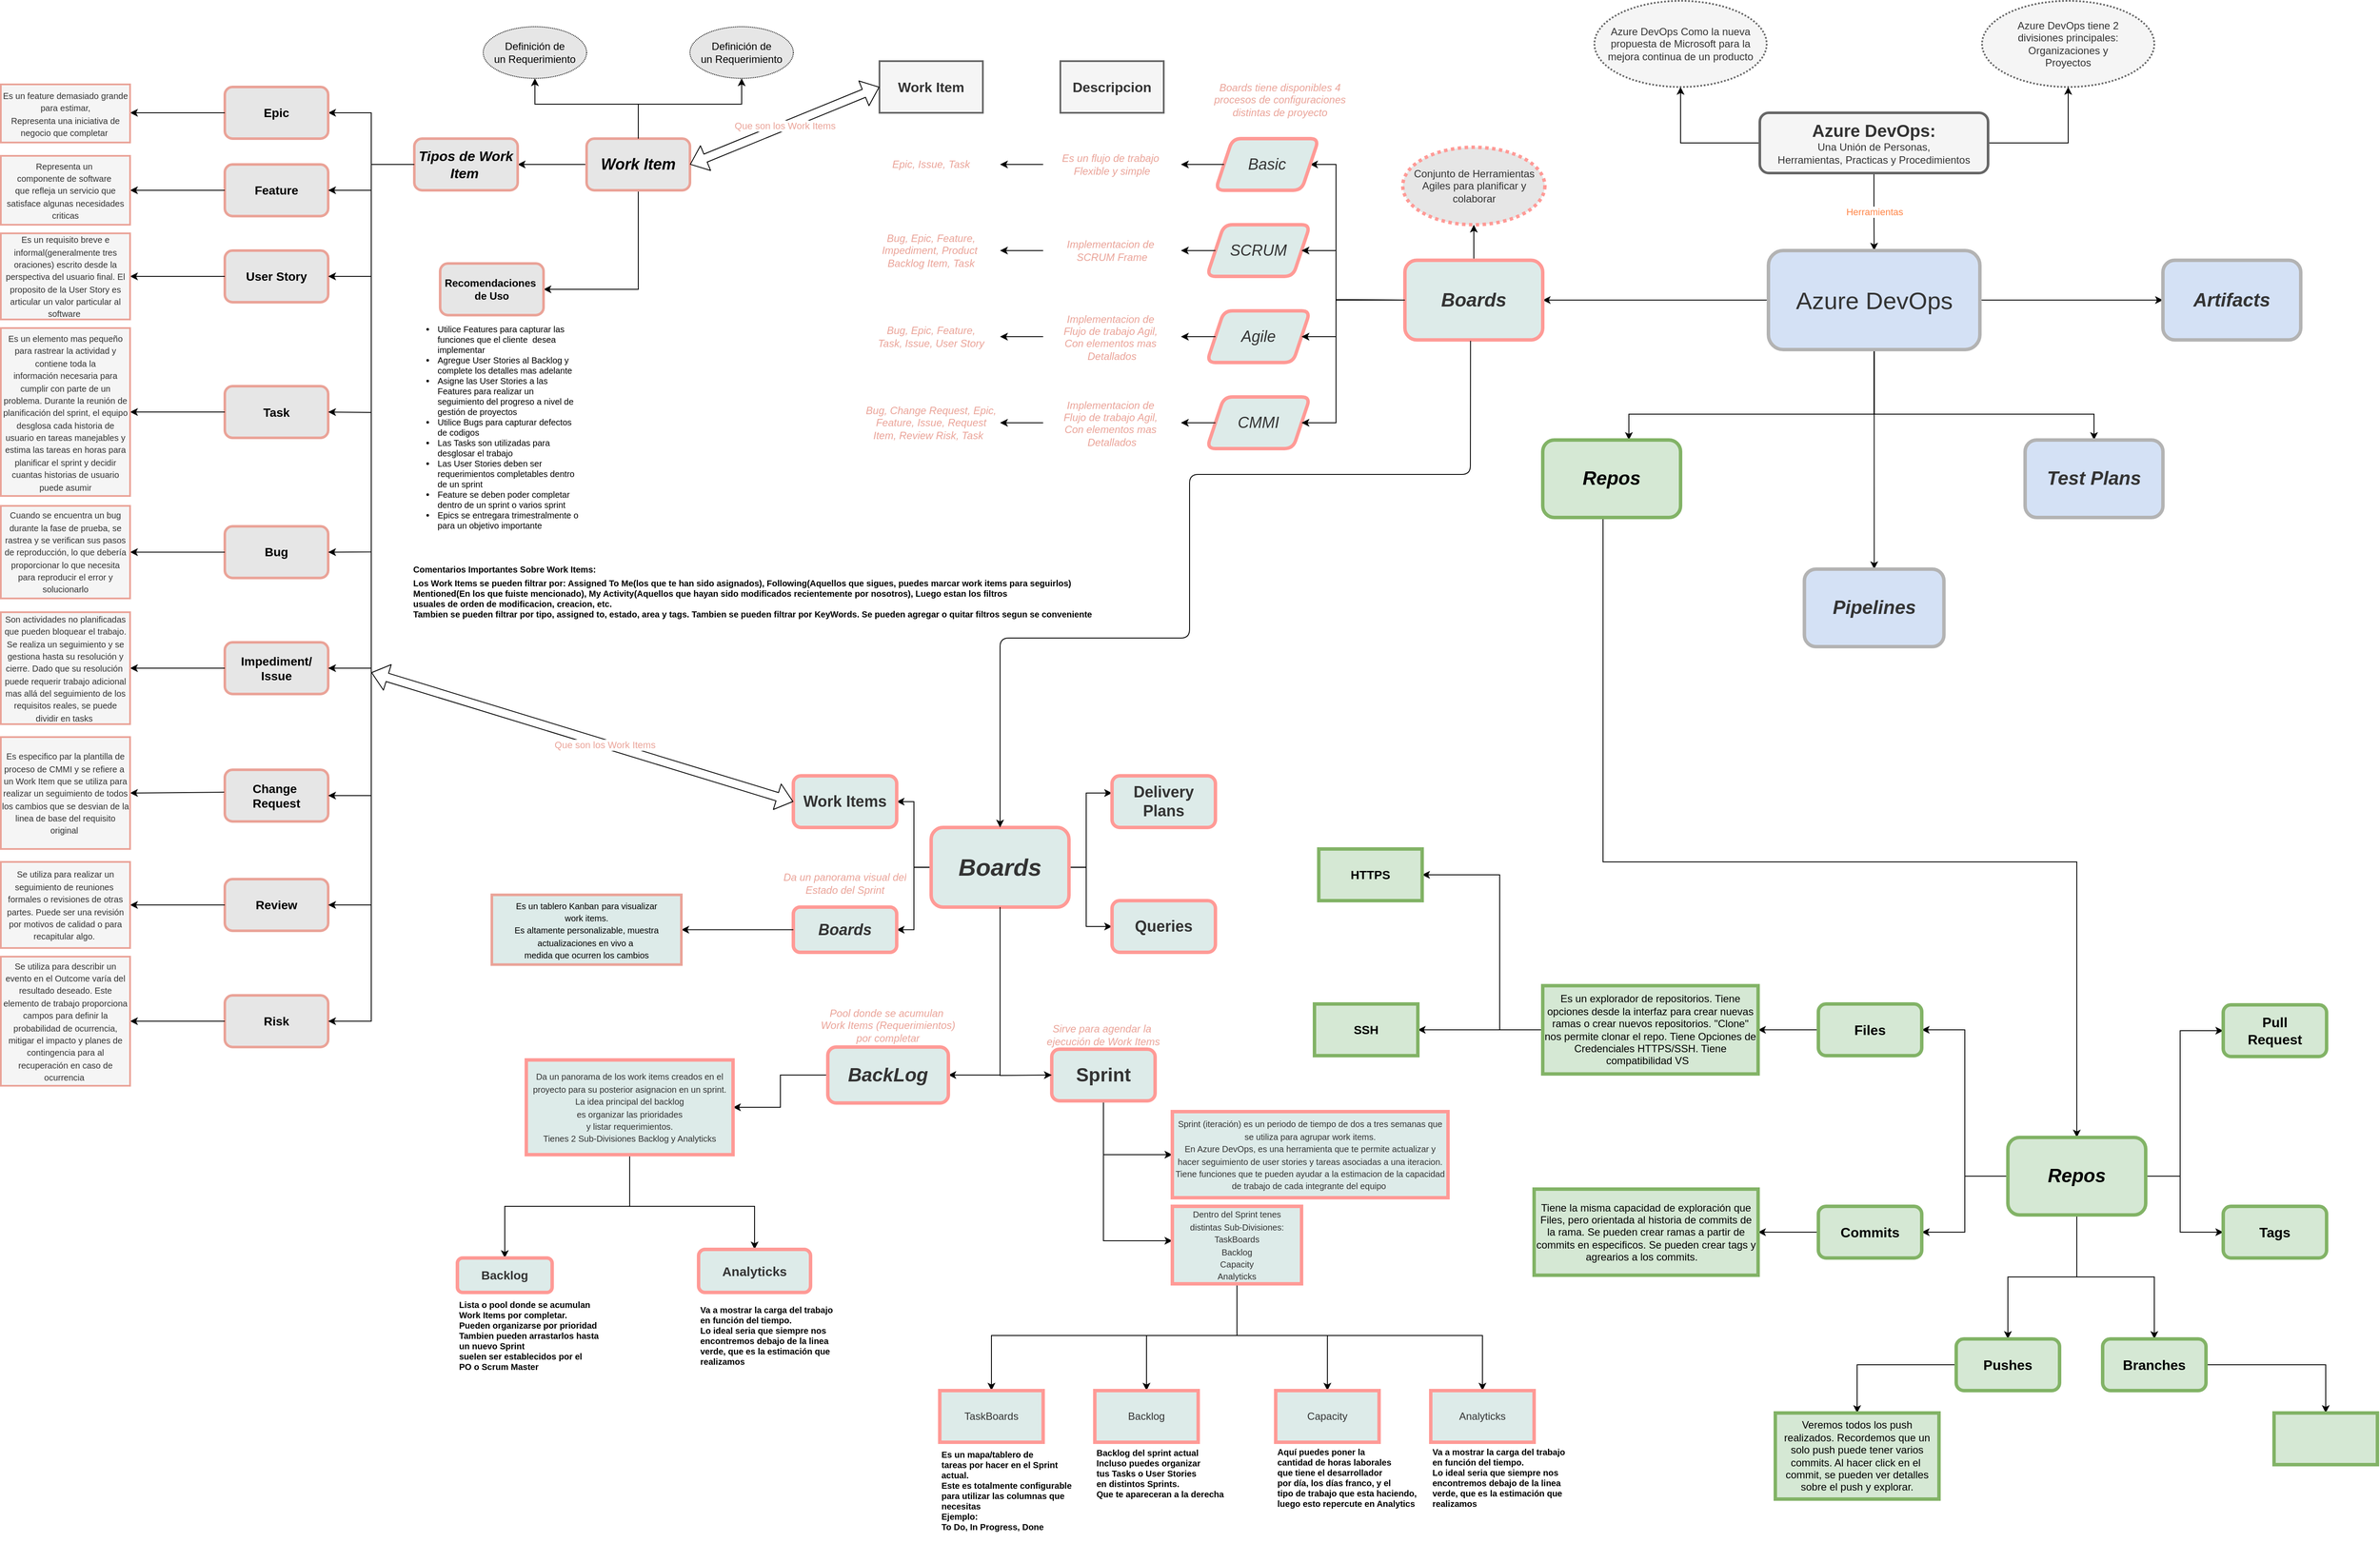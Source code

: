 <mxfile version="15.2.9" type="github">
  <diagram id="6a731a19-8d31-9384-78a2-239565b7b9f0" name="Page-1">
    <mxGraphModel dx="3523" dy="665" grid="1" gridSize="10" guides="1" tooltips="1" connect="1" arrows="1" fold="1" page="1" pageScale="1" pageWidth="1169" pageHeight="827" background="none" math="0" shadow="0">
      <root>
        <mxCell id="0" />
        <mxCell id="1" parent="0" />
        <mxCell id="xuVnpB0GkHX7hO2u2HWk-1784" style="edgeStyle=orthogonalEdgeStyle;rounded=0;orthogonalLoop=1;jettySize=auto;html=1;entryX=0.5;entryY=1;entryDx=0;entryDy=0;exitX=0;exitY=0.5;exitDx=0;exitDy=0;" parent="1" source="xuVnpB0GkHX7hO2u2HWk-1779" target="xuVnpB0GkHX7hO2u2HWk-1781" edge="1">
          <mxGeometry relative="1" as="geometry" />
        </mxCell>
        <mxCell id="xuVnpB0GkHX7hO2u2HWk-1786" value="" style="edgeStyle=orthogonalEdgeStyle;rounded=0;orthogonalLoop=1;jettySize=auto;html=1;exitX=1;exitY=0.5;exitDx=0;exitDy=0;" parent="1" source="xuVnpB0GkHX7hO2u2HWk-1779" target="xuVnpB0GkHX7hO2u2HWk-1785" edge="1">
          <mxGeometry relative="1" as="geometry" />
        </mxCell>
        <mxCell id="xuVnpB0GkHX7hO2u2HWk-1789" value="&lt;font color=&quot;#ff8547&quot;&gt;Herramientas&lt;/font&gt;" style="edgeStyle=orthogonalEdgeStyle;rounded=0;orthogonalLoop=1;jettySize=auto;html=1;" parent="1" source="xuVnpB0GkHX7hO2u2HWk-1779" target="xuVnpB0GkHX7hO2u2HWk-1788" edge="1">
          <mxGeometry relative="1" as="geometry" />
        </mxCell>
        <mxCell id="xuVnpB0GkHX7hO2u2HWk-1779" value="&lt;font style=&quot;font-size: 12px&quot;&gt;&lt;b style=&quot;font-size: 20px&quot;&gt;Azure DevOps:&lt;/b&gt;&lt;br&gt;Una &lt;span&gt;Unión&lt;/span&gt;&amp;nbsp;de Personas, &lt;br&gt;Herramientas, Practicas y Procedimientos&lt;br&gt;&lt;/font&gt;" style="rounded=1;whiteSpace=wrap;html=1;fillColor=#f5f5f5;strokeColor=#666666;fontColor=#333333;strokeWidth=3;" parent="1" vertex="1">
          <mxGeometry x="452" y="170" width="265" height="70" as="geometry" />
        </mxCell>
        <mxCell id="xuVnpB0GkHX7hO2u2HWk-1781" value="Azure DevOps Como la nueva propuesta de Microsoft para la mejora continua de un producto" style="ellipse;whiteSpace=wrap;html=1;strokeWidth=2;dashed=1;fillColor=#f5f5f5;strokeColor=#666666;fontColor=#333333;dashPattern=1 1;" parent="1" vertex="1">
          <mxGeometry x="260" y="40" width="200" height="100" as="geometry" />
        </mxCell>
        <mxCell id="xuVnpB0GkHX7hO2u2HWk-1785" value="Azure DevOps tiene 2 &lt;br&gt;divisiones principales:&lt;br&gt;Organizaciones y&lt;br&gt;Proyectos" style="ellipse;whiteSpace=wrap;html=1;rounded=1;fontColor=#333333;strokeColor=#666666;strokeWidth=2;fillColor=#f5f5f5;dashed=1;dashPattern=1 1;" parent="1" vertex="1">
          <mxGeometry x="710" y="40" width="200" height="100" as="geometry" />
        </mxCell>
        <mxCell id="xuVnpB0GkHX7hO2u2HWk-1791" value="" style="edgeStyle=orthogonalEdgeStyle;rounded=0;orthogonalLoop=1;jettySize=auto;html=1;" parent="1" source="xuVnpB0GkHX7hO2u2HWk-1788" target="xuVnpB0GkHX7hO2u2HWk-1790" edge="1">
          <mxGeometry relative="1" as="geometry" />
        </mxCell>
        <mxCell id="xuVnpB0GkHX7hO2u2HWk-1793" value="" style="edgeStyle=orthogonalEdgeStyle;rounded=0;orthogonalLoop=1;jettySize=auto;html=1;" parent="1" source="xuVnpB0GkHX7hO2u2HWk-1788" target="xuVnpB0GkHX7hO2u2HWk-1792" edge="1">
          <mxGeometry relative="1" as="geometry">
            <Array as="points">
              <mxPoint x="585" y="520" />
              <mxPoint x="300" y="520" />
            </Array>
          </mxGeometry>
        </mxCell>
        <mxCell id="xuVnpB0GkHX7hO2u2HWk-1795" value="" style="edgeStyle=orthogonalEdgeStyle;rounded=0;orthogonalLoop=1;jettySize=auto;html=1;" parent="1" source="xuVnpB0GkHX7hO2u2HWk-1788" target="xuVnpB0GkHX7hO2u2HWk-1794" edge="1">
          <mxGeometry relative="1" as="geometry" />
        </mxCell>
        <mxCell id="xuVnpB0GkHX7hO2u2HWk-1797" value="" style="edgeStyle=orthogonalEdgeStyle;rounded=0;orthogonalLoop=1;jettySize=auto;html=1;" parent="1" source="xuVnpB0GkHX7hO2u2HWk-1788" target="xuVnpB0GkHX7hO2u2HWk-1796" edge="1">
          <mxGeometry relative="1" as="geometry">
            <Array as="points">
              <mxPoint x="585" y="520" />
              <mxPoint x="840" y="520" />
            </Array>
          </mxGeometry>
        </mxCell>
        <mxCell id="xuVnpB0GkHX7hO2u2HWk-1799" value="" style="edgeStyle=orthogonalEdgeStyle;rounded=0;orthogonalLoop=1;jettySize=auto;html=1;" parent="1" source="xuVnpB0GkHX7hO2u2HWk-1788" target="xuVnpB0GkHX7hO2u2HWk-1798" edge="1">
          <mxGeometry relative="1" as="geometry" />
        </mxCell>
        <mxCell id="xuVnpB0GkHX7hO2u2HWk-1788" value="&lt;font style=&quot;font-size: 28px&quot;&gt;Azure DevOps&lt;/font&gt;" style="rounded=1;whiteSpace=wrap;html=1;fontColor=#333333;strokeColor=#B3B3B3;strokeWidth=4;fillColor=#D4E1F5;" parent="1" vertex="1">
          <mxGeometry x="462" y="330" width="245.5" height="115" as="geometry" />
        </mxCell>
        <mxCell id="xuVnpB0GkHX7hO2u2HWk-1808" value="" style="edgeStyle=orthogonalEdgeStyle;rounded=0;orthogonalLoop=1;jettySize=auto;html=1;" parent="1" source="xuVnpB0GkHX7hO2u2HWk-1790" target="xuVnpB0GkHX7hO2u2HWk-1807" edge="1">
          <mxGeometry relative="1" as="geometry" />
        </mxCell>
        <mxCell id="xuVnpB0GkHX7hO2u2HWk-1810" value="" style="edgeStyle=orthogonalEdgeStyle;rounded=0;orthogonalLoop=1;jettySize=auto;html=1;" parent="1" source="xuVnpB0GkHX7hO2u2HWk-1790" target="xuVnpB0GkHX7hO2u2HWk-1809" edge="1">
          <mxGeometry relative="1" as="geometry">
            <Array as="points">
              <mxPoint x="-40" y="388" />
              <mxPoint x="-40" y="230" />
            </Array>
          </mxGeometry>
        </mxCell>
        <mxCell id="xuVnpB0GkHX7hO2u2HWk-1790" value="&lt;span style=&quot;font-size: 22px&quot;&gt;&lt;b&gt;&lt;i&gt;Boards&lt;/i&gt;&lt;/b&gt;&lt;/span&gt;" style="rounded=1;whiteSpace=wrap;html=1;fontColor=#333333;strokeColor=#FF9A96;strokeWidth=4;fillColor=#DDEBE9;" parent="1" vertex="1">
          <mxGeometry x="40" y="341.25" width="160" height="92.5" as="geometry" />
        </mxCell>
        <mxCell id="IpKgnJviYsZMEOjy3VRT-62" value="" style="edgeStyle=orthogonalEdgeStyle;rounded=0;sketch=0;orthogonalLoop=1;jettySize=auto;html=1;shadow=0;" edge="1" parent="1" source="xuVnpB0GkHX7hO2u2HWk-1792" target="IpKgnJviYsZMEOjy3VRT-61">
          <mxGeometry relative="1" as="geometry">
            <Array as="points">
              <mxPoint x="270" y="1040" />
              <mxPoint x="820" y="1040" />
            </Array>
          </mxGeometry>
        </mxCell>
        <mxCell id="xuVnpB0GkHX7hO2u2HWk-1792" value="&lt;font style=&quot;font-size: 22px&quot;&gt;&lt;b&gt;&lt;i&gt;Repos&lt;/i&gt;&lt;/b&gt;&lt;/font&gt;" style="rounded=1;whiteSpace=wrap;html=1;strokeColor=#82b366;strokeWidth=4;fillColor=#d5e8d4;" parent="1" vertex="1">
          <mxGeometry x="200" y="550" width="160" height="90" as="geometry" />
        </mxCell>
        <mxCell id="xuVnpB0GkHX7hO2u2HWk-1794" value="&lt;font style=&quot;font-size: 22px&quot;&gt;&lt;b&gt;&lt;i&gt;Pipelines&lt;/i&gt;&lt;/b&gt;&lt;/font&gt;" style="rounded=1;whiteSpace=wrap;html=1;fontColor=#333333;strokeColor=#B3B3B3;strokeWidth=4;fillColor=#D4E1F5;" parent="1" vertex="1">
          <mxGeometry x="503.75" y="700" width="162" height="90" as="geometry" />
        </mxCell>
        <mxCell id="xuVnpB0GkHX7hO2u2HWk-1796" value="&lt;font style=&quot;font-size: 22px&quot;&gt;&lt;b&gt;&lt;i&gt;Test Plans&lt;/i&gt;&lt;/b&gt;&lt;/font&gt;" style="rounded=1;whiteSpace=wrap;html=1;fontColor=#333333;strokeColor=#B3B3B3;strokeWidth=4;fillColor=#D4E1F5;" parent="1" vertex="1">
          <mxGeometry x="760" y="550" width="160" height="90" as="geometry" />
        </mxCell>
        <mxCell id="xuVnpB0GkHX7hO2u2HWk-1798" value="&lt;font style=&quot;font-size: 22px&quot;&gt;&lt;b&gt;&lt;i&gt;Artifacts&lt;/i&gt;&lt;/b&gt;&lt;/font&gt;" style="rounded=1;whiteSpace=wrap;html=1;fontColor=#333333;strokeColor=#B3B3B3;strokeWidth=4;fillColor=#D4E1F5;" parent="1" vertex="1">
          <mxGeometry x="920" y="341.25" width="160" height="92.5" as="geometry" />
        </mxCell>
        <mxCell id="xuVnpB0GkHX7hO2u2HWk-1807" value="Conjunto de Herramientas Agiles para planificar y colaborar" style="ellipse;whiteSpace=wrap;html=1;rounded=1;fontColor=#333333;strokeColor=#FF9A96;strokeWidth=4;fillColor=#E6E6E6;dashed=1;dashPattern=1 1;" parent="1" vertex="1">
          <mxGeometry x="37.5" y="210" width="165" height="90" as="geometry" />
        </mxCell>
        <mxCell id="xuVnpB0GkHX7hO2u2HWk-1809" value="&lt;font style=&quot;font-size: 18px&quot;&gt;&lt;i&gt;Basic&lt;/i&gt;&lt;/font&gt;" style="shape=parallelogram;perimeter=parallelogramPerimeter;whiteSpace=wrap;html=1;fixedSize=1;rounded=1;fontColor=#333333;strokeColor=#FF9A96;strokeWidth=4;fillColor=#DDEBE9;" parent="1" vertex="1">
          <mxGeometry x="-180" y="200" width="120" height="60" as="geometry" />
        </mxCell>
        <mxCell id="xuVnpB0GkHX7hO2u2HWk-1811" value="&lt;font style=&quot;font-size: 18px&quot;&gt;&lt;i&gt;SCRUM&lt;/i&gt;&lt;/font&gt;" style="shape=parallelogram;perimeter=parallelogramPerimeter;whiteSpace=wrap;html=1;fixedSize=1;rounded=1;fontColor=#333333;strokeColor=#FF9A96;strokeWidth=4;fillColor=#DDEBE9;" parent="1" vertex="1">
          <mxGeometry x="-190" y="300" width="120" height="60" as="geometry" />
        </mxCell>
        <mxCell id="xuVnpB0GkHX7hO2u2HWk-1812" value="&lt;font style=&quot;font-size: 18px&quot;&gt;&lt;i&gt;Agile&lt;/i&gt;&lt;/font&gt;" style="shape=parallelogram;perimeter=parallelogramPerimeter;whiteSpace=wrap;html=1;fixedSize=1;rounded=1;fontColor=#333333;strokeColor=#FF9A96;strokeWidth=4;fillColor=#DDEBE9;" parent="1" vertex="1">
          <mxGeometry x="-190" y="400" width="120" height="60" as="geometry" />
        </mxCell>
        <mxCell id="xuVnpB0GkHX7hO2u2HWk-1813" value="&lt;font style=&quot;font-size: 18px&quot;&gt;&lt;i&gt;CMMI&lt;/i&gt;&lt;/font&gt;" style="shape=parallelogram;perimeter=parallelogramPerimeter;whiteSpace=wrap;html=1;fixedSize=1;rounded=1;fontColor=#333333;strokeColor=#FF9A96;strokeWidth=4;fillColor=#DDEBE9;" parent="1" vertex="1">
          <mxGeometry x="-190" y="500" width="120" height="60" as="geometry" />
        </mxCell>
        <mxCell id="xuVnpB0GkHX7hO2u2HWk-1816" value="" style="endArrow=classic;html=1;edgeStyle=orthogonalEdgeStyle;rounded=0;exitX=0;exitY=0.5;exitDx=0;exitDy=0;" parent="1" source="xuVnpB0GkHX7hO2u2HWk-1790" target="xuVnpB0GkHX7hO2u2HWk-1811" edge="1">
          <mxGeometry width="50" height="50" relative="1" as="geometry">
            <mxPoint x="360" y="460" as="sourcePoint" />
            <mxPoint x="410" y="410" as="targetPoint" />
            <Array as="points">
              <mxPoint x="-40" y="388" />
              <mxPoint x="-40" y="330" />
            </Array>
          </mxGeometry>
        </mxCell>
        <mxCell id="xuVnpB0GkHX7hO2u2HWk-1818" value="" style="endArrow=classic;html=1;entryX=1;entryY=0.5;entryDx=0;entryDy=0;exitX=0;exitY=0.5;exitDx=0;exitDy=0;rounded=0;" parent="1" source="xuVnpB0GkHX7hO2u2HWk-1790" target="xuVnpB0GkHX7hO2u2HWk-1812" edge="1">
          <mxGeometry width="50" height="50" relative="1" as="geometry">
            <mxPoint x="60" y="460" as="sourcePoint" />
            <mxPoint x="110" y="410" as="targetPoint" />
            <Array as="points">
              <mxPoint x="-40" y="387" />
              <mxPoint x="-40" y="430" />
            </Array>
          </mxGeometry>
        </mxCell>
        <mxCell id="xuVnpB0GkHX7hO2u2HWk-1819" value="" style="endArrow=classic;html=1;exitX=0;exitY=0.5;exitDx=0;exitDy=0;entryX=1;entryY=0.5;entryDx=0;entryDy=0;rounded=0;" parent="1" source="xuVnpB0GkHX7hO2u2HWk-1790" target="xuVnpB0GkHX7hO2u2HWk-1813" edge="1">
          <mxGeometry width="50" height="50" relative="1" as="geometry">
            <mxPoint x="60" y="540" as="sourcePoint" />
            <mxPoint x="110" y="490" as="targetPoint" />
            <Array as="points">
              <mxPoint x="-40" y="387" />
              <mxPoint x="-40" y="530" />
            </Array>
          </mxGeometry>
        </mxCell>
        <UserObject label="&lt;i&gt;&lt;font color=&quot;#eaa398&quot;&gt;Boards tiene disponibles 4 procesos de configuraciones distintas de proyecto&lt;/font&gt;&lt;/i&gt;" placeholders="1" name="Variable" id="xuVnpB0GkHX7hO2u2HWk-1820">
          <mxCell style="text;html=1;strokeColor=none;fillColor=none;align=center;verticalAlign=middle;whiteSpace=wrap;overflow=hidden;dashed=1;dashPattern=1 1;" parent="1" vertex="1">
            <mxGeometry x="-200" y="130" width="190" height="50" as="geometry" />
          </mxCell>
        </UserObject>
        <mxCell id="xuVnpB0GkHX7hO2u2HWk-1834" value="&lt;font size=&quot;1&quot;&gt;&lt;b style=&quot;font-size: 16px&quot;&gt;Work Item&lt;/b&gt;&lt;/font&gt;" style="rounded=0;whiteSpace=wrap;html=1;strokeColor=#666666;strokeWidth=2;fillColor=#f5f5f5;fontColor=#333333;" parent="1" vertex="1">
          <mxGeometry x="-570" y="110" width="120" height="60" as="geometry" />
        </mxCell>
        <mxCell id="xuVnpB0GkHX7hO2u2HWk-1835" value="&lt;b&gt;&lt;font style=&quot;font-size: 16px&quot;&gt;Descripcion&lt;/font&gt;&lt;/b&gt;" style="rounded=0;whiteSpace=wrap;html=1;strokeColor=#666666;strokeWidth=2;fillColor=#f5f5f5;fontColor=#333333;" parent="1" vertex="1">
          <mxGeometry x="-360" y="110" width="120" height="60" as="geometry" />
        </mxCell>
        <UserObject label="&lt;i&gt;&lt;font color=&quot;#eaa398&quot;&gt;Es un flujo de trabajo&amp;nbsp;&lt;br&gt;Flexible y simple&lt;br&gt;&lt;/font&gt;&lt;/i&gt;" placeholders="1" name="Variable" id="xuVnpB0GkHX7hO2u2HWk-1836">
          <mxCell style="text;html=1;strokeColor=none;fillColor=none;align=center;verticalAlign=middle;whiteSpace=wrap;overflow=hidden;dashed=1;dashPattern=1 1;" parent="1" vertex="1">
            <mxGeometry x="-380" y="205" width="160" height="50" as="geometry" />
          </mxCell>
        </UserObject>
        <mxCell id="xuVnpB0GkHX7hO2u2HWk-1837" value="" style="endArrow=classic;html=1;exitX=0;exitY=0.5;exitDx=0;exitDy=0;" parent="1" source="xuVnpB0GkHX7hO2u2HWk-1836" edge="1">
          <mxGeometry width="50" height="50" relative="1" as="geometry">
            <mxPoint x="-200" y="410" as="sourcePoint" />
            <mxPoint x="-430" y="230" as="targetPoint" />
          </mxGeometry>
        </mxCell>
        <UserObject label="&lt;i&gt;&lt;font color=&quot;#eaa398&quot;&gt;Epic, Issue, Task&lt;br&gt;&lt;/font&gt;&lt;/i&gt;" placeholders="1" name="Variable" id="xuVnpB0GkHX7hO2u2HWk-1838">
          <mxCell style="text;html=1;strokeColor=none;fillColor=none;align=center;verticalAlign=middle;whiteSpace=wrap;overflow=hidden;dashed=1;dashPattern=1 1;" parent="1" vertex="1">
            <mxGeometry x="-590" y="205" width="160" height="50" as="geometry" />
          </mxCell>
        </UserObject>
        <UserObject label="&lt;i&gt;&lt;font color=&quot;#eaa398&quot;&gt;Implementacion de&amp;nbsp;&lt;br&gt;SCRUM Frame&lt;br&gt;&lt;/font&gt;&lt;/i&gt;" placeholders="1" name="Variable" id="xuVnpB0GkHX7hO2u2HWk-1839">
          <mxCell style="text;html=1;strokeColor=none;fillColor=none;align=center;verticalAlign=middle;whiteSpace=wrap;overflow=hidden;dashed=1;dashPattern=1 1;" parent="1" vertex="1">
            <mxGeometry x="-380" y="305" width="160" height="50" as="geometry" />
          </mxCell>
        </UserObject>
        <mxCell id="xuVnpB0GkHX7hO2u2HWk-1840" value="" style="endArrow=classic;html=1;exitX=0;exitY=0.5;exitDx=0;exitDy=0;" parent="1" source="xuVnpB0GkHX7hO2u2HWk-1839" edge="1">
          <mxGeometry width="50" height="50" relative="1" as="geometry">
            <mxPoint x="-200" y="420" as="sourcePoint" />
            <mxPoint x="-430" y="330" as="targetPoint" />
          </mxGeometry>
        </mxCell>
        <UserObject label="&lt;i&gt;&lt;font color=&quot;#eaa398&quot;&gt;Bug, Epic, Feature,&lt;br&gt;Impediment, Product&amp;nbsp;&lt;br&gt;Backlog Item, Task&lt;br&gt;&lt;/font&gt;&lt;/i&gt;" placeholders="1" name="Variable" id="xuVnpB0GkHX7hO2u2HWk-1841">
          <mxCell style="text;html=1;strokeColor=none;fillColor=none;align=center;verticalAlign=middle;whiteSpace=wrap;overflow=hidden;dashed=1;dashPattern=1 1;" parent="1" vertex="1">
            <mxGeometry x="-590" y="305" width="160" height="50" as="geometry" />
          </mxCell>
        </UserObject>
        <mxCell id="xuVnpB0GkHX7hO2u2HWk-1842" value="" style="endArrow=classic;html=1;exitX=0;exitY=0.5;exitDx=0;exitDy=0;" parent="1" source="xuVnpB0GkHX7hO2u2HWk-1809" target="xuVnpB0GkHX7hO2u2HWk-1836" edge="1">
          <mxGeometry width="50" height="50" relative="1" as="geometry">
            <mxPoint x="-200" y="400" as="sourcePoint" />
            <mxPoint x="-150" y="350" as="targetPoint" />
          </mxGeometry>
        </mxCell>
        <mxCell id="xuVnpB0GkHX7hO2u2HWk-1843" value="" style="endArrow=classic;html=1;exitX=0;exitY=0.5;exitDx=0;exitDy=0;" parent="1" source="xuVnpB0GkHX7hO2u2HWk-1811" target="xuVnpB0GkHX7hO2u2HWk-1839" edge="1">
          <mxGeometry width="50" height="50" relative="1" as="geometry">
            <mxPoint x="-200" y="400" as="sourcePoint" />
            <mxPoint x="-150" y="350" as="targetPoint" />
          </mxGeometry>
        </mxCell>
        <UserObject label="&lt;i&gt;&lt;font color=&quot;#eaa398&quot;&gt;Implementacion de&amp;nbsp;&lt;br&gt;Flujo de trabajo Agil,&amp;nbsp;&lt;br&gt;Con elementos mas&amp;nbsp;&lt;br&gt;Detallados&lt;br&gt;&lt;/font&gt;&lt;/i&gt;" placeholders="1" name="Variable" id="xuVnpB0GkHX7hO2u2HWk-1844">
          <mxCell style="text;html=1;strokeColor=none;fillColor=none;align=center;verticalAlign=middle;whiteSpace=wrap;overflow=hidden;dashed=1;dashPattern=1 1;" parent="1" vertex="1">
            <mxGeometry x="-380" y="400" width="160" height="60" as="geometry" />
          </mxCell>
        </UserObject>
        <mxCell id="xuVnpB0GkHX7hO2u2HWk-1846" value="" style="endArrow=classic;html=1;exitX=0;exitY=0.5;exitDx=0;exitDy=0;entryX=1;entryY=0.5;entryDx=0;entryDy=0;" parent="1" source="xuVnpB0GkHX7hO2u2HWk-1812" target="xuVnpB0GkHX7hO2u2HWk-1844" edge="1">
          <mxGeometry width="50" height="50" relative="1" as="geometry">
            <mxPoint x="-200" y="390" as="sourcePoint" />
            <mxPoint x="-150" y="340" as="targetPoint" />
          </mxGeometry>
        </mxCell>
        <mxCell id="xuVnpB0GkHX7hO2u2HWk-1847" value="" style="endArrow=classic;html=1;exitX=0;exitY=0.5;exitDx=0;exitDy=0;" parent="1" source="xuVnpB0GkHX7hO2u2HWk-1844" edge="1">
          <mxGeometry width="50" height="50" relative="1" as="geometry">
            <mxPoint x="-200" y="390" as="sourcePoint" />
            <mxPoint x="-430" y="430" as="targetPoint" />
          </mxGeometry>
        </mxCell>
        <UserObject label="&lt;i&gt;&lt;font color=&quot;#eaa398&quot;&gt;Bug, Epic, Feature,&lt;br&gt;Task, Issue, User Story&lt;br&gt;&lt;/font&gt;&lt;/i&gt;" placeholders="1" name="Variable" id="xuVnpB0GkHX7hO2u2HWk-1848">
          <mxCell style="text;html=1;strokeColor=none;fillColor=none;align=center;verticalAlign=middle;whiteSpace=wrap;overflow=hidden;dashed=1;dashPattern=1 1;" parent="1" vertex="1">
            <mxGeometry x="-590" y="405" width="160" height="50" as="geometry" />
          </mxCell>
        </UserObject>
        <UserObject label="&lt;i&gt;&lt;font color=&quot;#eaa398&quot;&gt;Implementacion de&amp;nbsp;&lt;br&gt;Flujo de trabajo Agil,&amp;nbsp;&lt;br&gt;Con elementos mas&amp;nbsp;&lt;br&gt;Detallados&lt;br&gt;&lt;/font&gt;&lt;/i&gt;" placeholders="1" name="Variable" id="xuVnpB0GkHX7hO2u2HWk-1849">
          <mxCell style="text;html=1;strokeColor=none;fillColor=none;align=center;verticalAlign=middle;whiteSpace=wrap;overflow=hidden;dashed=1;dashPattern=1 1;" parent="1" vertex="1">
            <mxGeometry x="-380" y="500" width="160" height="60" as="geometry" />
          </mxCell>
        </UserObject>
        <mxCell id="xuVnpB0GkHX7hO2u2HWk-1850" value="" style="endArrow=classic;html=1;exitX=0;exitY=0.5;exitDx=0;exitDy=0;" parent="1" source="xuVnpB0GkHX7hO2u2HWk-1813" target="xuVnpB0GkHX7hO2u2HWk-1849" edge="1">
          <mxGeometry width="50" height="50" relative="1" as="geometry">
            <mxPoint x="-200" y="480" as="sourcePoint" />
            <mxPoint x="-150" y="430" as="targetPoint" />
          </mxGeometry>
        </mxCell>
        <mxCell id="xuVnpB0GkHX7hO2u2HWk-1851" value="" style="endArrow=classic;html=1;exitX=0;exitY=0.5;exitDx=0;exitDy=0;" parent="1" source="xuVnpB0GkHX7hO2u2HWk-1849" edge="1">
          <mxGeometry width="50" height="50" relative="1" as="geometry">
            <mxPoint x="-200" y="480" as="sourcePoint" />
            <mxPoint x="-430" y="530" as="targetPoint" />
          </mxGeometry>
        </mxCell>
        <UserObject label="&lt;i&gt;&lt;font color=&quot;#eaa398&quot;&gt;Bug, Change Request, Epic, Feature, Issue, Request Item, Review Risk, Task&amp;nbsp;&amp;nbsp;&lt;br&gt;&lt;/font&gt;&lt;/i&gt;" placeholders="1" name="Variable" id="xuVnpB0GkHX7hO2u2HWk-1852">
          <mxCell style="text;html=1;strokeColor=none;fillColor=none;align=center;verticalAlign=middle;whiteSpace=wrap;overflow=hidden;dashed=1;dashPattern=1 1;" parent="1" vertex="1">
            <mxGeometry x="-590" y="505" width="160" height="50" as="geometry" />
          </mxCell>
        </UserObject>
        <mxCell id="xuVnpB0GkHX7hO2u2HWk-1860" value="" style="edgeStyle=orthogonalEdgeStyle;rounded=0;orthogonalLoop=1;jettySize=auto;html=1;" parent="1" source="xuVnpB0GkHX7hO2u2HWk-1857" target="xuVnpB0GkHX7hO2u2HWk-1859" edge="1">
          <mxGeometry relative="1" as="geometry">
            <Array as="points">
              <mxPoint x="-850" y="160" />
              <mxPoint x="-970" y="160" />
            </Array>
          </mxGeometry>
        </mxCell>
        <mxCell id="xuVnpB0GkHX7hO2u2HWk-1864" value="" style="edgeStyle=orthogonalEdgeStyle;rounded=0;orthogonalLoop=1;jettySize=auto;html=1;" parent="1" source="xuVnpB0GkHX7hO2u2HWk-1857" target="xuVnpB0GkHX7hO2u2HWk-1863" edge="1">
          <mxGeometry relative="1" as="geometry" />
        </mxCell>
        <mxCell id="xuVnpB0GkHX7hO2u2HWk-1905" value="" style="edgeStyle=orthogonalEdgeStyle;rounded=0;orthogonalLoop=1;jettySize=auto;html=1;" parent="1" source="xuVnpB0GkHX7hO2u2HWk-1857" target="xuVnpB0GkHX7hO2u2HWk-1904" edge="1">
          <mxGeometry relative="1" as="geometry">
            <Array as="points">
              <mxPoint x="-850" y="375" />
            </Array>
          </mxGeometry>
        </mxCell>
        <mxCell id="xuVnpB0GkHX7hO2u2HWk-1857" value="&lt;font style=&quot;font-size: 18px&quot;&gt;&lt;b&gt;&lt;i&gt;Work Item&lt;/i&gt;&lt;/b&gt;&lt;/font&gt;" style="rounded=1;whiteSpace=wrap;html=1;strokeColor=#EAA398;strokeWidth=3;fillColor=#E6E6E6;" parent="1" vertex="1">
          <mxGeometry x="-910" y="200" width="120" height="60" as="geometry" />
        </mxCell>
        <mxCell id="xuVnpB0GkHX7hO2u2HWk-1859" value="Definición de&lt;br&gt;un Requerimiento" style="ellipse;whiteSpace=wrap;html=1;rounded=1;strokeColor=#000000;strokeWidth=1;fillColor=#E6E6E6;dashed=1;dashPattern=1 1;" parent="1" vertex="1">
          <mxGeometry x="-1030" y="70" width="120" height="60" as="geometry" />
        </mxCell>
        <mxCell id="xuVnpB0GkHX7hO2u2HWk-1861" value="Definición de&lt;br&gt;un Requerimiento" style="ellipse;whiteSpace=wrap;html=1;rounded=1;strokeColor=#000000;strokeWidth=1;fillColor=#E6E6E6;dashed=1;dashPattern=1 1;" parent="1" vertex="1">
          <mxGeometry x="-790" y="70" width="120" height="60" as="geometry" />
        </mxCell>
        <mxCell id="xuVnpB0GkHX7hO2u2HWk-1862" value="" style="endArrow=classic;html=1;exitX=0.5;exitY=0;exitDx=0;exitDy=0;entryX=0.5;entryY=1;entryDx=0;entryDy=0;rounded=0;" parent="1" source="xuVnpB0GkHX7hO2u2HWk-1857" target="xuVnpB0GkHX7hO2u2HWk-1861" edge="1">
          <mxGeometry width="50" height="50" relative="1" as="geometry">
            <mxPoint x="-700" y="380" as="sourcePoint" />
            <mxPoint x="-650" y="330" as="targetPoint" />
            <Array as="points">
              <mxPoint x="-850" y="160" />
              <mxPoint x="-730" y="160" />
            </Array>
          </mxGeometry>
        </mxCell>
        <mxCell id="xuVnpB0GkHX7hO2u2HWk-1866" value="" style="edgeStyle=orthogonalEdgeStyle;rounded=0;orthogonalLoop=1;jettySize=auto;html=1;" parent="1" source="xuVnpB0GkHX7hO2u2HWk-1863" target="xuVnpB0GkHX7hO2u2HWk-1865" edge="1">
          <mxGeometry relative="1" as="geometry" />
        </mxCell>
        <mxCell id="xuVnpB0GkHX7hO2u2HWk-1863" value="&lt;i&gt;&lt;b&gt;&lt;font style=&quot;font-size: 16px&quot;&gt;Tipos de Work&lt;br&gt;&lt;/font&gt;&lt;font style=&quot;font-size: 16px&quot;&gt;Item&lt;/font&gt;&lt;/b&gt;&amp;nbsp;&lt;/i&gt;" style="rounded=1;whiteSpace=wrap;html=1;strokeColor=#EAA398;strokeWidth=3;fillColor=#E6E6E6;" parent="1" vertex="1">
          <mxGeometry x="-1110" y="200" width="120" height="60" as="geometry" />
        </mxCell>
        <mxCell id="xuVnpB0GkHX7hO2u2HWk-1865" value="&lt;font style=&quot;font-size: 14px&quot;&gt;&lt;b&gt;Epic&lt;/b&gt;&lt;/font&gt;" style="rounded=1;whiteSpace=wrap;html=1;strokeColor=#EAA398;strokeWidth=3;fillColor=#E6E6E6;" parent="1" vertex="1">
          <mxGeometry x="-1330" y="140" width="120" height="60" as="geometry" />
        </mxCell>
        <mxCell id="xuVnpB0GkHX7hO2u2HWk-1867" value="&lt;font size=&quot;1&quot;&gt;&lt;b style=&quot;font-size: 14px&quot;&gt;Feature&lt;/b&gt;&lt;/font&gt;" style="rounded=1;whiteSpace=wrap;html=1;strokeColor=#EAA398;strokeWidth=3;fillColor=#E6E6E6;" parent="1" vertex="1">
          <mxGeometry x="-1330" y="230" width="120" height="60" as="geometry" />
        </mxCell>
        <mxCell id="xuVnpB0GkHX7hO2u2HWk-1868" value="&lt;font style=&quot;font-size: 14px&quot;&gt;&lt;b&gt;User Story&lt;/b&gt;&lt;/font&gt;" style="rounded=1;whiteSpace=wrap;html=1;strokeColor=#EAA398;strokeWidth=3;fillColor=#E6E6E6;" parent="1" vertex="1">
          <mxGeometry x="-1330" y="330" width="120" height="60" as="geometry" />
        </mxCell>
        <mxCell id="xuVnpB0GkHX7hO2u2HWk-1869" value="&lt;font style=&quot;font-size: 14px&quot;&gt;&lt;b&gt;Task&lt;/b&gt;&lt;/font&gt;" style="rounded=1;whiteSpace=wrap;html=1;strokeColor=#EAA398;strokeWidth=3;fillColor=#E6E6E6;" parent="1" vertex="1">
          <mxGeometry x="-1330" y="487.5" width="120" height="60" as="geometry" />
        </mxCell>
        <mxCell id="xuVnpB0GkHX7hO2u2HWk-1870" value="&lt;font style=&quot;font-size: 14px&quot;&gt;&lt;b&gt;Bug&lt;/b&gt;&lt;/font&gt;" style="rounded=1;whiteSpace=wrap;html=1;strokeColor=#EAA398;strokeWidth=3;fillColor=#E6E6E6;" parent="1" vertex="1">
          <mxGeometry x="-1330" y="650.25" width="120" height="60" as="geometry" />
        </mxCell>
        <mxCell id="xuVnpB0GkHX7hO2u2HWk-1871" value="&lt;font style=&quot;font-size: 14px&quot;&gt;&lt;b&gt;Impediment/&lt;br&gt;Issue&lt;/b&gt;&lt;/font&gt;" style="rounded=1;whiteSpace=wrap;html=1;strokeColor=#EAA398;strokeWidth=3;fillColor=#E6E6E6;" parent="1" vertex="1">
          <mxGeometry x="-1330" y="785" width="120" height="60" as="geometry" />
        </mxCell>
        <mxCell id="xuVnpB0GkHX7hO2u2HWk-1872" value="&lt;font style=&quot;font-size: 14px&quot;&gt;&lt;b&gt;Change&amp;nbsp;&lt;br&gt;Request&lt;/b&gt;&lt;/font&gt;" style="rounded=1;whiteSpace=wrap;html=1;strokeColor=#EAA398;strokeWidth=3;fillColor=#E6E6E6;" parent="1" vertex="1">
          <mxGeometry x="-1330" y="933" width="120" height="60" as="geometry" />
        </mxCell>
        <mxCell id="xuVnpB0GkHX7hO2u2HWk-1873" value="&lt;font style=&quot;font-size: 14px&quot;&gt;&lt;b&gt;Review&lt;/b&gt;&lt;/font&gt;" style="rounded=1;whiteSpace=wrap;html=1;strokeColor=#EAA398;strokeWidth=3;fillColor=#E6E6E6;" parent="1" vertex="1">
          <mxGeometry x="-1330" y="1060" width="120" height="60" as="geometry" />
        </mxCell>
        <mxCell id="xuVnpB0GkHX7hO2u2HWk-1874" value="&lt;font style=&quot;font-size: 14px&quot;&gt;&lt;b&gt;Risk&lt;/b&gt;&lt;/font&gt;" style="rounded=1;whiteSpace=wrap;html=1;strokeColor=#EAA398;strokeWidth=3;fillColor=#E6E6E6;" parent="1" vertex="1">
          <mxGeometry x="-1330" y="1195" width="120" height="60" as="geometry" />
        </mxCell>
        <mxCell id="xuVnpB0GkHX7hO2u2HWk-1875" value="" style="endArrow=classic;html=1;exitX=0;exitY=0.5;exitDx=0;exitDy=0;entryX=1;entryY=0.5;entryDx=0;entryDy=0;rounded=0;" parent="1" source="xuVnpB0GkHX7hO2u2HWk-1863" target="xuVnpB0GkHX7hO2u2HWk-1867" edge="1">
          <mxGeometry width="50" height="50" relative="1" as="geometry">
            <mxPoint x="-940" y="470" as="sourcePoint" />
            <mxPoint x="-890" y="420" as="targetPoint" />
            <Array as="points">
              <mxPoint x="-1160" y="230" />
              <mxPoint x="-1160" y="260" />
            </Array>
          </mxGeometry>
        </mxCell>
        <mxCell id="xuVnpB0GkHX7hO2u2HWk-1876" value="" style="endArrow=classic;html=1;entryX=1;entryY=0.5;entryDx=0;entryDy=0;rounded=0;" parent="1" target="xuVnpB0GkHX7hO2u2HWk-1868" edge="1">
          <mxGeometry width="50" height="50" relative="1" as="geometry">
            <mxPoint x="-1110" y="230" as="sourcePoint" />
            <mxPoint x="-890" y="340" as="targetPoint" />
            <Array as="points">
              <mxPoint x="-1160" y="230" />
              <mxPoint x="-1160" y="360" />
            </Array>
          </mxGeometry>
        </mxCell>
        <mxCell id="xuVnpB0GkHX7hO2u2HWk-1877" value="" style="endArrow=classic;html=1;entryX=1;entryY=0.5;entryDx=0;entryDy=0;rounded=0;" parent="1" target="xuVnpB0GkHX7hO2u2HWk-1869" edge="1">
          <mxGeometry width="50" height="50" relative="1" as="geometry">
            <mxPoint x="-1110" y="230" as="sourcePoint" />
            <mxPoint x="-890" y="340" as="targetPoint" />
            <Array as="points">
              <mxPoint x="-1160" y="230" />
              <mxPoint x="-1160" y="518" />
            </Array>
          </mxGeometry>
        </mxCell>
        <mxCell id="xuVnpB0GkHX7hO2u2HWk-1878" value="" style="endArrow=classic;html=1;exitX=0;exitY=0.5;exitDx=0;exitDy=0;rounded=0;entryX=1;entryY=0.5;entryDx=0;entryDy=0;" parent="1" source="xuVnpB0GkHX7hO2u2HWk-1863" target="xuVnpB0GkHX7hO2u2HWk-1870" edge="1">
          <mxGeometry width="50" height="50" relative="1" as="geometry">
            <mxPoint x="-940" y="390" as="sourcePoint" />
            <mxPoint x="-1210" y="450" as="targetPoint" />
            <Array as="points">
              <mxPoint x="-1160" y="230" />
              <mxPoint x="-1160" y="680" />
            </Array>
          </mxGeometry>
        </mxCell>
        <mxCell id="xuVnpB0GkHX7hO2u2HWk-1879" value="" style="endArrow=classic;html=1;rounded=0;entryX=1;entryY=0.5;entryDx=0;entryDy=0;" parent="1" target="xuVnpB0GkHX7hO2u2HWk-1871" edge="1">
          <mxGeometry width="50" height="50" relative="1" as="geometry">
            <mxPoint x="-1110" y="230" as="sourcePoint" />
            <mxPoint x="-890" y="340" as="targetPoint" />
            <Array as="points">
              <mxPoint x="-1160" y="230" />
              <mxPoint x="-1160" y="815" />
            </Array>
          </mxGeometry>
        </mxCell>
        <mxCell id="xuVnpB0GkHX7hO2u2HWk-1880" value="" style="endArrow=classic;html=1;exitX=0;exitY=0.5;exitDx=0;exitDy=0;entryX=1;entryY=0.5;entryDx=0;entryDy=0;rounded=0;" parent="1" source="xuVnpB0GkHX7hO2u2HWk-1863" target="xuVnpB0GkHX7hO2u2HWk-1872" edge="1">
          <mxGeometry width="50" height="50" relative="1" as="geometry">
            <mxPoint x="-940" y="560" as="sourcePoint" />
            <mxPoint x="-890" y="510" as="targetPoint" />
            <Array as="points">
              <mxPoint x="-1160" y="230" />
              <mxPoint x="-1160" y="963" />
            </Array>
          </mxGeometry>
        </mxCell>
        <mxCell id="xuVnpB0GkHX7hO2u2HWk-1881" value="" style="endArrow=classic;html=1;exitX=0;exitY=0.5;exitDx=0;exitDy=0;entryX=1;entryY=0.5;entryDx=0;entryDy=0;rounded=0;" parent="1" source="xuVnpB0GkHX7hO2u2HWk-1863" target="xuVnpB0GkHX7hO2u2HWk-1873" edge="1">
          <mxGeometry width="50" height="50" relative="1" as="geometry">
            <mxPoint x="-940" y="560" as="sourcePoint" />
            <mxPoint x="-890" y="510" as="targetPoint" />
            <Array as="points">
              <mxPoint x="-1160" y="230" />
              <mxPoint x="-1160" y="1090" />
            </Array>
          </mxGeometry>
        </mxCell>
        <mxCell id="xuVnpB0GkHX7hO2u2HWk-1882" value="" style="endArrow=classic;html=1;exitX=0;exitY=0.5;exitDx=0;exitDy=0;entryX=1;entryY=0.5;entryDx=0;entryDy=0;rounded=0;" parent="1" source="xuVnpB0GkHX7hO2u2HWk-1863" target="xuVnpB0GkHX7hO2u2HWk-1874" edge="1">
          <mxGeometry width="50" height="50" relative="1" as="geometry">
            <mxPoint x="-940" y="560" as="sourcePoint" />
            <mxPoint x="-890" y="510" as="targetPoint" />
            <Array as="points">
              <mxPoint x="-1160" y="230" />
              <mxPoint x="-1160" y="1225" />
            </Array>
          </mxGeometry>
        </mxCell>
        <mxCell id="xuVnpB0GkHX7hO2u2HWk-1883" value="" style="endArrow=classic;html=1;exitX=0;exitY=0.5;exitDx=0;exitDy=0;" parent="1" source="xuVnpB0GkHX7hO2u2HWk-1865" edge="1">
          <mxGeometry width="50" height="50" relative="1" as="geometry">
            <mxPoint x="-1410" y="470" as="sourcePoint" />
            <mxPoint x="-1440" y="170" as="targetPoint" />
          </mxGeometry>
        </mxCell>
        <mxCell id="xuVnpB0GkHX7hO2u2HWk-1884" value="" style="endArrow=classic;html=1;exitX=0;exitY=0.5;exitDx=0;exitDy=0;" parent="1" edge="1">
          <mxGeometry width="50" height="50" relative="1" as="geometry">
            <mxPoint x="-1330" y="260" as="sourcePoint" />
            <mxPoint x="-1440" y="260" as="targetPoint" />
          </mxGeometry>
        </mxCell>
        <mxCell id="xuVnpB0GkHX7hO2u2HWk-1885" value="" style="endArrow=classic;html=1;exitX=0;exitY=0.5;exitDx=0;exitDy=0;entryX=1;entryY=0.5;entryDx=0;entryDy=0;" parent="1" source="xuVnpB0GkHX7hO2u2HWk-1868" target="xuVnpB0GkHX7hO2u2HWk-1895" edge="1">
          <mxGeometry width="50" height="50" relative="1" as="geometry">
            <mxPoint x="-1330" y="349.58" as="sourcePoint" />
            <mxPoint x="-1410" y="380" as="targetPoint" />
          </mxGeometry>
        </mxCell>
        <mxCell id="xuVnpB0GkHX7hO2u2HWk-1886" value="" style="endArrow=classic;html=1;exitX=0;exitY=0.5;exitDx=0;exitDy=0;entryX=1;entryY=0.5;entryDx=0;entryDy=0;" parent="1" source="xuVnpB0GkHX7hO2u2HWk-1869" target="xuVnpB0GkHX7hO2u2HWk-1896" edge="1">
          <mxGeometry width="50" height="50" relative="1" as="geometry">
            <mxPoint x="-1330" y="455.0" as="sourcePoint" />
            <mxPoint x="-1440" y="455.0" as="targetPoint" />
          </mxGeometry>
        </mxCell>
        <mxCell id="xuVnpB0GkHX7hO2u2HWk-1887" value="" style="endArrow=classic;html=1;exitX=0;exitY=0.5;exitDx=0;exitDy=0;entryX=1;entryY=0.5;entryDx=0;entryDy=0;" parent="1" source="xuVnpB0GkHX7hO2u2HWk-1870" target="xuVnpB0GkHX7hO2u2HWk-1898" edge="1">
          <mxGeometry width="50" height="50" relative="1" as="geometry">
            <mxPoint x="-1330" y="711.08" as="sourcePoint" />
            <mxPoint x="-1440" y="711.08" as="targetPoint" />
          </mxGeometry>
        </mxCell>
        <mxCell id="xuVnpB0GkHX7hO2u2HWk-1888" value="" style="endArrow=classic;html=1;exitX=0;exitY=0.5;exitDx=0;exitDy=0;entryX=1;entryY=0.5;entryDx=0;entryDy=0;" parent="1" source="xuVnpB0GkHX7hO2u2HWk-1871" target="xuVnpB0GkHX7hO2u2HWk-1899" edge="1">
          <mxGeometry width="50" height="50" relative="1" as="geometry">
            <mxPoint x="-1330" y="784.58" as="sourcePoint" />
            <mxPoint x="-1440" y="784.58" as="targetPoint" />
          </mxGeometry>
        </mxCell>
        <mxCell id="xuVnpB0GkHX7hO2u2HWk-1889" value="" style="endArrow=classic;html=1;exitX=0;exitY=0.5;exitDx=0;exitDy=0;entryX=1;entryY=0.5;entryDx=0;entryDy=0;" parent="1" source="xuVnpB0GkHX7hO2u2HWk-1873" target="xuVnpB0GkHX7hO2u2HWk-1901" edge="1">
          <mxGeometry width="50" height="50" relative="1" as="geometry">
            <mxPoint x="-1550" y="1070" as="sourcePoint" />
            <mxPoint x="-1440" y="1070" as="targetPoint" />
          </mxGeometry>
        </mxCell>
        <mxCell id="xuVnpB0GkHX7hO2u2HWk-1890" value="" style="endArrow=classic;html=1;exitX=0;exitY=0.5;exitDx=0;exitDy=0;entryX=1;entryY=0.5;entryDx=0;entryDy=0;" parent="1" source="xuVnpB0GkHX7hO2u2HWk-1874" target="xuVnpB0GkHX7hO2u2HWk-1903" edge="1">
          <mxGeometry width="50" height="50" relative="1" as="geometry">
            <mxPoint x="-1470" y="1110" as="sourcePoint" />
            <mxPoint x="-1440" y="1190" as="targetPoint" />
          </mxGeometry>
        </mxCell>
        <mxCell id="xuVnpB0GkHX7hO2u2HWk-1891" value="" style="endArrow=classic;html=1;exitX=-0.006;exitY=0.434;exitDx=0;exitDy=0;exitPerimeter=0;entryX=1;entryY=0.5;entryDx=0;entryDy=0;" parent="1" source="xuVnpB0GkHX7hO2u2HWk-1872" target="xuVnpB0GkHX7hO2u2HWk-1900" edge="1">
          <mxGeometry width="50" height="50" relative="1" as="geometry">
            <mxPoint x="-1360" y="1140" as="sourcePoint" />
            <mxPoint x="-1440" y="956" as="targetPoint" />
          </mxGeometry>
        </mxCell>
        <mxCell id="xuVnpB0GkHX7hO2u2HWk-1892" value="&lt;font size=&quot;1&quot;&gt;Es un feature demasiado grande para estimar,&lt;br&gt;Representa una iniciativa de negocio que completar&amp;nbsp;&lt;br&gt;&lt;/font&gt;" style="rounded=0;whiteSpace=wrap;html=1;strokeColor=#EAA398;strokeWidth=2;fillColor=#f5f5f5;fontColor=#333333;" parent="1" vertex="1">
          <mxGeometry x="-1590" y="137" width="150" height="67.5" as="geometry" />
        </mxCell>
        <mxCell id="xuVnpB0GkHX7hO2u2HWk-1893" value="&lt;font size=&quot;1&quot;&gt;Representa un&amp;nbsp;&lt;br&gt;componente de software&amp;nbsp;&lt;br&gt;que refleja un servicio que satisface algunas necesidades criticas&lt;br&gt;&lt;/font&gt;" style="rounded=0;whiteSpace=wrap;html=1;strokeColor=#EAA398;strokeWidth=2;fillColor=#f5f5f5;fontColor=#333333;" parent="1" vertex="1">
          <mxGeometry x="-1590" y="220" width="150" height="80" as="geometry" />
        </mxCell>
        <mxCell id="xuVnpB0GkHX7hO2u2HWk-1895" value="&lt;font size=&quot;1&quot;&gt;Es un requisito breve e informal(generalmente tres oraciones) escrito desde la perspectiva del usuario final. El proposito de la User Story es articular un valor particular al software&amp;nbsp;&lt;br&gt;&lt;/font&gt;" style="rounded=0;whiteSpace=wrap;html=1;strokeColor=#EAA398;strokeWidth=2;fillColor=#f5f5f5;fontColor=#333333;" parent="1" vertex="1">
          <mxGeometry x="-1590" y="310" width="150" height="100" as="geometry" />
        </mxCell>
        <mxCell id="xuVnpB0GkHX7hO2u2HWk-1896" value="&lt;font size=&quot;1&quot;&gt;Es un elemento mas pequeño para rastrear la actividad y contiene toda la información&amp;nbsp;necesaria para cumplir con parte de un problema. Durante la reunión de planificación&amp;nbsp;del sprint, el equipo desglosa cada historia de usuario en tareas manejables y estima las tareas en horas para planificar el sprint y decidir cuantas historias de usuario puede asumir&lt;br&gt;&lt;/font&gt;" style="rounded=0;whiteSpace=wrap;html=1;strokeColor=#EAA398;strokeWidth=2;fillColor=#f5f5f5;fontColor=#333333;" parent="1" vertex="1">
          <mxGeometry x="-1590" y="420" width="150" height="195" as="geometry" />
        </mxCell>
        <mxCell id="xuVnpB0GkHX7hO2u2HWk-1898" value="&lt;font size=&quot;1&quot;&gt;Cuando se encuentra un bug&lt;br&gt;durante la fase de prueba, se rastrea y se verifican sus pasos&lt;br&gt;de reproducción, lo que debería&lt;br&gt;proporcionar lo que necesita&lt;br&gt;para reproducir&amp;nbsp;el error y solucionarlo&lt;br&gt;&lt;/font&gt;" style="rounded=0;whiteSpace=wrap;html=1;strokeColor=#EAA398;strokeWidth=2;fillColor=#f5f5f5;fontColor=#333333;" parent="1" vertex="1">
          <mxGeometry x="-1590" y="626.5" width="150" height="107.5" as="geometry" />
        </mxCell>
        <mxCell id="xuVnpB0GkHX7hO2u2HWk-1899" value="&lt;font size=&quot;1&quot;&gt;Son actividades no planificadas&lt;br&gt;que pueden bloquear el trabajo.&lt;br&gt;Se realiza un seguimiento y se gestiona hasta su resolución&amp;nbsp;y cierre. Dado que su resolución&amp;nbsp;&lt;br&gt;puede requerir trabajo adicional&lt;br&gt;mas allá&amp;nbsp;del seguimiento de los requisitos reales, se puede dividir en tasks&amp;nbsp;&lt;br&gt;&lt;/font&gt;" style="rounded=0;whiteSpace=wrap;html=1;strokeColor=#EAA398;strokeWidth=2;fillColor=#f5f5f5;fontColor=#333333;" parent="1" vertex="1">
          <mxGeometry x="-1590" y="750" width="150" height="130" as="geometry" />
        </mxCell>
        <mxCell id="xuVnpB0GkHX7hO2u2HWk-1900" value="&lt;font size=&quot;1&quot;&gt;Es especifico par la plantilla de proceso de CMMI y se refiere a&amp;nbsp;&lt;br&gt;un Work Item que se utiliza para realizar un seguimiento de todos los cambios que se desvian de la linea de base del requisito original&amp;nbsp;&lt;br&gt;&lt;/font&gt;" style="rounded=0;whiteSpace=wrap;html=1;strokeColor=#EAA398;strokeWidth=2;fillColor=#f5f5f5;fontColor=#333333;" parent="1" vertex="1">
          <mxGeometry x="-1590" y="895" width="150" height="130" as="geometry" />
        </mxCell>
        <mxCell id="xuVnpB0GkHX7hO2u2HWk-1901" value="&lt;font size=&quot;1&quot;&gt;Se utiliza para realizar un seguimiento de reuniones&amp;nbsp;&lt;br&gt;formales o revisiones de otras partes. Puede ser una revisión por motivos de calidad o para recapitular algo.&amp;nbsp;&lt;br&gt;&lt;/font&gt;" style="rounded=0;whiteSpace=wrap;html=1;strokeColor=#EAA398;strokeWidth=2;fillColor=#f5f5f5;fontColor=#333333;" parent="1" vertex="1">
          <mxGeometry x="-1590" y="1040" width="150" height="100" as="geometry" />
        </mxCell>
        <mxCell id="xuVnpB0GkHX7hO2u2HWk-1903" value="&lt;font size=&quot;1&quot;&gt;Se utiliza para describir un evento en el Outcome varía del resultado deseado. Este elemento de trabajo proporciona campos para definir la probabilidad de ocurrencia, mitigar el impacto y planes de contingencia para al recuperación&amp;nbsp;en caso de ocurrencia&amp;nbsp;&lt;br&gt;&lt;/font&gt;" style="rounded=0;whiteSpace=wrap;html=1;strokeColor=#EAA398;strokeWidth=2;fillColor=#f5f5f5;fontColor=#333333;" parent="1" vertex="1">
          <mxGeometry x="-1590" y="1150" width="150" height="150" as="geometry" />
        </mxCell>
        <mxCell id="xuVnpB0GkHX7hO2u2HWk-1904" value="&lt;b&gt;Recomendaciones&amp;nbsp;&lt;br&gt;de Uso&lt;/b&gt;" style="rounded=1;whiteSpace=wrap;html=1;strokeColor=#EAA398;strokeWidth=3;fillColor=#E6E6E6;" parent="1" vertex="1">
          <mxGeometry x="-1080" y="345" width="120" height="60" as="geometry" />
        </mxCell>
        <mxCell id="xuVnpB0GkHX7hO2u2HWk-1906" value="&lt;ul style=&quot;font-size: 10px&quot;&gt;&lt;li&gt;&lt;font style=&quot;font-size: 10px&quot;&gt;Utilice Features para capturar las funciones que el cliente&amp;nbsp; desea implementar&lt;/font&gt;&lt;/li&gt;&lt;li&gt;&lt;font style=&quot;font-size: 10px&quot;&gt;Agregue User Stories al Backlog y complete los detalles mas adelante&lt;/font&gt;&lt;/li&gt;&lt;li&gt;Asigne las User Stories a las Features para realizar un seguimiento del progreso a nivel de gestión de proyectos&lt;/li&gt;&lt;li&gt;Utilice Bugs para capturar defectos de codigos&lt;/li&gt;&lt;li&gt;Las Tasks son utilizadas para desglosar el trabajo&lt;/li&gt;&lt;li&gt;Las User Stories deben ser requerimientos completables dentro de un sprint&lt;/li&gt;&lt;li&gt;Feature se deben poder completar dentro de un sprint o varios sprint&lt;/li&gt;&lt;li&gt;Epics se entregara trimestralmente o para un objetivo importante&lt;/li&gt;&lt;/ul&gt;" style="text;strokeColor=none;fillColor=none;html=1;whiteSpace=wrap;verticalAlign=middle;overflow=hidden;rounded=0;" parent="1" vertex="1">
          <mxGeometry x="-1125" y="380" width="210" height="310" as="geometry" />
        </mxCell>
        <mxCell id="IpKgnJviYsZMEOjy3VRT-2" value="&lt;div style=&quot;text-align: left&quot;&gt;&lt;span style=&quot;font-size: 10px&quot;&gt;Comentarios Importantes Sobre Work Items:&lt;/span&gt;&lt;/div&gt;&lt;font style=&quot;font-size: 10px&quot;&gt;&lt;div style=&quot;text-align: left&quot;&gt;&lt;span&gt;Los Work Items se pueden filtrar por: Assigned To Me(los que te han sido asignados), Following(Aquellos que sigues, puedes marcar work items para seguirlos)&lt;/span&gt;&lt;/div&gt;&lt;div style=&quot;text-align: left&quot;&gt;&lt;span&gt;Mentioned(En los que fuiste mencionado), My Activity(Aquellos que hayan sido modificados recientemente por nosotros), Luego estan los filtros&lt;/span&gt;&lt;/div&gt;&lt;div style=&quot;text-align: left&quot;&gt;&lt;span&gt;usuales de orden de modificacion, creacion, etc.&lt;/span&gt;&lt;/div&gt;&lt;div style=&quot;text-align: left&quot;&gt;&lt;span&gt;Tambien se pueden filtrar por tipo, assigned to, estado, area y tags. Tambien se pueden filtrar por KeyWords. Se pueden agregar o quitar filtros segun se conveniente&amp;nbsp;&amp;nbsp;&lt;/span&gt;&lt;/div&gt;&lt;/font&gt;" style="text;strokeColor=none;fillColor=none;html=1;fontSize=24;fontStyle=1;verticalAlign=middle;align=center;labelPosition=center;verticalLabelPosition=middle;" vertex="1" parent="1">
          <mxGeometry x="-1110" y="660" width="790" height="120" as="geometry" />
        </mxCell>
        <mxCell id="IpKgnJviYsZMEOjy3VRT-9" value="" style="edgeStyle=orthogonalEdgeStyle;rounded=0;orthogonalLoop=1;jettySize=auto;html=1;" edge="1" parent="1" source="IpKgnJviYsZMEOjy3VRT-5" target="IpKgnJviYsZMEOjy3VRT-8">
          <mxGeometry relative="1" as="geometry" />
        </mxCell>
        <mxCell id="IpKgnJviYsZMEOjy3VRT-11" value="" style="edgeStyle=orthogonalEdgeStyle;rounded=0;orthogonalLoop=1;jettySize=auto;html=1;" edge="1" parent="1" source="IpKgnJviYsZMEOjy3VRT-5" target="IpKgnJviYsZMEOjy3VRT-10">
          <mxGeometry relative="1" as="geometry" />
        </mxCell>
        <mxCell id="IpKgnJviYsZMEOjy3VRT-25" value="" style="edgeStyle=orthogonalEdgeStyle;rounded=0;sketch=0;orthogonalLoop=1;jettySize=auto;html=1;shadow=0;entryX=1;entryY=0.5;entryDx=0;entryDy=0;" edge="1" parent="1" source="IpKgnJviYsZMEOjy3VRT-5" target="IpKgnJviYsZMEOjy3VRT-24">
          <mxGeometry relative="1" as="geometry">
            <Array as="points">
              <mxPoint x="-430" y="1287" />
            </Array>
          </mxGeometry>
        </mxCell>
        <mxCell id="IpKgnJviYsZMEOjy3VRT-58" value="" style="edgeStyle=orthogonalEdgeStyle;rounded=0;sketch=0;orthogonalLoop=1;jettySize=auto;html=1;shadow=0;" edge="1" parent="1" source="IpKgnJviYsZMEOjy3VRT-5" target="IpKgnJviYsZMEOjy3VRT-57">
          <mxGeometry relative="1" as="geometry">
            <Array as="points">
              <mxPoint x="-330" y="1046" />
              <mxPoint x="-330" y="960" />
            </Array>
          </mxGeometry>
        </mxCell>
        <mxCell id="IpKgnJviYsZMEOjy3VRT-60" value="" style="edgeStyle=orthogonalEdgeStyle;rounded=0;sketch=0;orthogonalLoop=1;jettySize=auto;html=1;shadow=0;" edge="1" parent="1" source="IpKgnJviYsZMEOjy3VRT-5" target="IpKgnJviYsZMEOjy3VRT-59">
          <mxGeometry relative="1" as="geometry">
            <Array as="points">
              <mxPoint x="-330" y="1046" />
              <mxPoint x="-330" y="1115" />
            </Array>
          </mxGeometry>
        </mxCell>
        <mxCell id="IpKgnJviYsZMEOjy3VRT-5" value="&lt;b&gt;&lt;i&gt;&lt;font style=&quot;font-size: 28px&quot;&gt;Boards&lt;/font&gt;&lt;/i&gt;&lt;/b&gt;" style="rounded=1;whiteSpace=wrap;html=1;fontColor=#333333;strokeColor=#FF9A96;strokeWidth=4;fillColor=#DDEBE9;" vertex="1" parent="1">
          <mxGeometry x="-510" y="1000" width="160" height="92.5" as="geometry" />
        </mxCell>
        <mxCell id="IpKgnJviYsZMEOjy3VRT-8" value="&lt;font style=&quot;font-size: 18px&quot;&gt;&lt;b&gt;Work Items&lt;/b&gt;&lt;/font&gt;" style="whiteSpace=wrap;html=1;rounded=1;fontColor=#333333;strokeColor=#FF9A96;strokeWidth=4;fillColor=#DDEBE9;" vertex="1" parent="1">
          <mxGeometry x="-670" y="940" width="120" height="60" as="geometry" />
        </mxCell>
        <mxCell id="IpKgnJviYsZMEOjy3VRT-10" value="&lt;b&gt;&lt;i&gt;&lt;font style=&quot;font-size: 18px&quot;&gt;Boards&lt;/font&gt;&lt;/i&gt;&lt;/b&gt;" style="rounded=1;whiteSpace=wrap;html=1;fontColor=#333333;strokeColor=#FF9A96;strokeWidth=4;fillColor=#DDEBE9;" vertex="1" parent="1">
          <mxGeometry x="-670" y="1092.5" width="120" height="52.5" as="geometry" />
        </mxCell>
        <mxCell id="IpKgnJviYsZMEOjy3VRT-13" value="" style="shape=flexArrow;endArrow=classic;startArrow=classic;html=1;entryX=0;entryY=0.5;entryDx=0;entryDy=0;" edge="1" parent="1" target="IpKgnJviYsZMEOjy3VRT-8">
          <mxGeometry width="100" height="100" relative="1" as="geometry">
            <mxPoint x="-1160" y="820" as="sourcePoint" />
            <mxPoint x="-840" y="880" as="targetPoint" />
          </mxGeometry>
        </mxCell>
        <mxCell id="IpKgnJviYsZMEOjy3VRT-16" value="&lt;font color=&quot;#eaa398&quot;&gt;Que son los Work Items&lt;/font&gt;" style="edgeLabel;html=1;align=center;verticalAlign=middle;resizable=0;points=[];" vertex="1" connectable="0" parent="IpKgnJviYsZMEOjy3VRT-13">
          <mxGeometry x="0.107" y="-1" relative="1" as="geometry">
            <mxPoint as="offset" />
          </mxGeometry>
        </mxCell>
        <mxCell id="IpKgnJviYsZMEOjy3VRT-14" value="&lt;font color=&quot;#eaa398&quot;&gt;Que son los Work Items&lt;/font&gt;" style="shape=flexArrow;endArrow=classic;startArrow=classic;html=1;exitX=1;exitY=0.5;exitDx=0;exitDy=0;entryX=0;entryY=0.5;entryDx=0;entryDy=0;" edge="1" parent="1" source="xuVnpB0GkHX7hO2u2HWk-1857" target="xuVnpB0GkHX7hO2u2HWk-1834">
          <mxGeometry width="100" height="100" relative="1" as="geometry">
            <mxPoint x="-700" y="230" as="sourcePoint" />
            <mxPoint x="-600" y="130" as="targetPoint" />
          </mxGeometry>
        </mxCell>
        <UserObject label="&lt;i&gt;&lt;font color=&quot;#eaa398&quot;&gt;Da un panorama visual del&lt;br&gt;Estado del Sprint&lt;br&gt;&lt;/font&gt;&lt;/i&gt;" placeholders="1" name="Variable" id="IpKgnJviYsZMEOjy3VRT-19">
          <mxCell style="text;html=1;strokeColor=none;fillColor=none;align=center;verticalAlign=middle;whiteSpace=wrap;overflow=hidden;dashed=1;dashPattern=1 1;" vertex="1" parent="1">
            <mxGeometry x="-690" y="1040" width="160" height="50" as="geometry" />
          </mxCell>
        </UserObject>
        <mxCell id="IpKgnJviYsZMEOjy3VRT-21" value="" style="endArrow=classic;html=1;shadow=0;exitX=0;exitY=0.5;exitDx=0;exitDy=0;entryX=1;entryY=0.5;entryDx=0;entryDy=0;" edge="1" parent="1" source="IpKgnJviYsZMEOjy3VRT-10">
          <mxGeometry width="50" height="50" relative="1" as="geometry">
            <mxPoint x="-850" y="910" as="sourcePoint" />
            <mxPoint x="-800" y="1118.75" as="targetPoint" />
          </mxGeometry>
        </mxCell>
        <mxCell id="IpKgnJviYsZMEOjy3VRT-23" value="&lt;font style=&quot;font-size: 10px&quot;&gt;Es un tablero Kanban&lt;/font&gt;&amp;nbsp;&lt;font style=&quot;font-size: 10px&quot;&gt;para visualizar&lt;br&gt;work items.&lt;br&gt;Es altamente personalizable, muestra actualizaciones en vivo a&amp;nbsp;&lt;br&gt;medida que ocurren los cambios&lt;br&gt;&lt;/font&gt;" style="rounded=0;whiteSpace=wrap;html=1;strokeColor=#EAA398;strokeWidth=3;fillColor=#DDEBE9;" vertex="1" parent="1">
          <mxGeometry x="-1020" y="1078.25" width="220" height="81" as="geometry" />
        </mxCell>
        <mxCell id="IpKgnJviYsZMEOjy3VRT-27" value="" style="edgeStyle=orthogonalEdgeStyle;rounded=0;sketch=0;orthogonalLoop=1;jettySize=auto;html=1;shadow=0;" edge="1" parent="1" source="IpKgnJviYsZMEOjy3VRT-24" target="IpKgnJviYsZMEOjy3VRT-26">
          <mxGeometry relative="1" as="geometry" />
        </mxCell>
        <mxCell id="IpKgnJviYsZMEOjy3VRT-24" value="&lt;b&gt;&lt;i&gt;&lt;font style=&quot;font-size: 22px&quot;&gt;BackLog&lt;/font&gt;&lt;/i&gt;&lt;/b&gt;" style="rounded=1;whiteSpace=wrap;html=1;fontColor=#333333;strokeColor=#FF9A96;strokeWidth=4;fillColor=#DDEBE9;" vertex="1" parent="1">
          <mxGeometry x="-630" y="1255" width="140" height="65" as="geometry" />
        </mxCell>
        <mxCell id="IpKgnJviYsZMEOjy3VRT-30" value="" style="edgeStyle=orthogonalEdgeStyle;rounded=0;sketch=0;orthogonalLoop=1;jettySize=auto;html=1;shadow=0;" edge="1" parent="1" source="IpKgnJviYsZMEOjy3VRT-26" target="IpKgnJviYsZMEOjy3VRT-29">
          <mxGeometry relative="1" as="geometry" />
        </mxCell>
        <mxCell id="IpKgnJviYsZMEOjy3VRT-34" value="" style="edgeStyle=orthogonalEdgeStyle;rounded=0;sketch=0;orthogonalLoop=1;jettySize=auto;html=1;shadow=0;" edge="1" parent="1" source="IpKgnJviYsZMEOjy3VRT-26" target="IpKgnJviYsZMEOjy3VRT-33">
          <mxGeometry relative="1" as="geometry">
            <Array as="points">
              <mxPoint x="-860" y="1440" />
              <mxPoint x="-715" y="1440" />
            </Array>
          </mxGeometry>
        </mxCell>
        <mxCell id="IpKgnJviYsZMEOjy3VRT-26" value="&lt;font size=&quot;1&quot;&gt;Da un panorama de los work items creados en el proyecto para su posterior asignacion en un sprint.&lt;br&gt;La idea principal del backlog&lt;br&gt;es organizar las prioridades&lt;br&gt;y listar requerimientos.&lt;br&gt;Tienes 2 Sub-Divisiones Backlog y Analyticks&lt;br&gt;&lt;/font&gt;" style="rounded=0;whiteSpace=wrap;html=1;fontColor=#333333;strokeColor=#FF9A96;strokeWidth=4;fillColor=#DDEBE9;" vertex="1" parent="1">
          <mxGeometry x="-980" y="1270" width="240" height="110" as="geometry" />
        </mxCell>
        <UserObject label="&lt;i&gt;&lt;font color=&quot;#eaa398&quot;&gt;Pool donde se acumulan&amp;nbsp;&lt;br&gt;Work Items (Requerimientos)&lt;br&gt;por completar&lt;br&gt;&lt;/font&gt;&lt;/i&gt;" placeholders="1" name="Variable" id="IpKgnJviYsZMEOjy3VRT-28">
          <mxCell style="text;html=1;strokeColor=none;fillColor=none;align=center;verticalAlign=middle;whiteSpace=wrap;overflow=hidden;dashed=1;dashPattern=1 1;" vertex="1" parent="1">
            <mxGeometry x="-640" y="1205" width="160" height="50" as="geometry" />
          </mxCell>
        </UserObject>
        <mxCell id="IpKgnJviYsZMEOjy3VRT-29" value="&lt;font style=&quot;font-size: 14px&quot;&gt;&lt;b&gt;Backlog&lt;/b&gt;&lt;/font&gt;" style="rounded=1;whiteSpace=wrap;html=1;fontColor=#333333;strokeColor=#FF9A96;strokeWidth=4;fillColor=#DDEBE9;" vertex="1" parent="1">
          <mxGeometry x="-1060" y="1500" width="110" height="40" as="geometry" />
        </mxCell>
        <mxCell id="IpKgnJviYsZMEOjy3VRT-32" value="&lt;div style=&quot;font-size: 10px&quot;&gt;Lista o pool donde se acumulan&lt;/div&gt;&lt;div style=&quot;font-size: 10px&quot;&gt;Work Items por completar.&lt;/div&gt;&lt;div style=&quot;font-size: 10px&quot;&gt;Pueden organizarse por prioridad&amp;nbsp;&lt;/div&gt;&lt;div style=&quot;font-size: 10px&quot;&gt;Tambien pueden arrastarlos hasta&amp;nbsp;&lt;/div&gt;&lt;div style=&quot;font-size: 10px&quot;&gt;un nuevo Sprint&lt;/div&gt;&lt;div style=&quot;font-size: 10px&quot;&gt;suelen ser establecidos por el&amp;nbsp;&lt;/div&gt;&lt;div style=&quot;font-size: 10px&quot;&gt;PO o Scrum Master&amp;nbsp;&lt;/div&gt;" style="text;strokeColor=none;fillColor=none;html=1;fontSize=24;fontStyle=1;verticalAlign=middle;align=left;labelPosition=center;verticalLabelPosition=middle;" vertex="1" parent="1">
          <mxGeometry x="-1060" y="1530" width="170" height="120" as="geometry" />
        </mxCell>
        <mxCell id="IpKgnJviYsZMEOjy3VRT-33" value="&lt;font size=&quot;1&quot;&gt;&lt;b style=&quot;font-size: 15px&quot;&gt;Analyticks&lt;/b&gt;&lt;br&gt;&lt;/font&gt;" style="rounded=1;whiteSpace=wrap;html=1;fontColor=#333333;strokeColor=#FF9A96;strokeWidth=4;fillColor=#DDEBE9;" vertex="1" parent="1">
          <mxGeometry x="-780" y="1490" width="130" height="50" as="geometry" />
        </mxCell>
        <mxCell id="IpKgnJviYsZMEOjy3VRT-35" value="&lt;div style=&quot;font-size: 10px&quot;&gt;Va a mostrar la carga del trabajo&amp;nbsp;&lt;/div&gt;&lt;div style=&quot;font-size: 10px&quot;&gt;en función del tiempo.&lt;/div&gt;&lt;div style=&quot;font-size: 10px&quot;&gt;Lo ideal seria que siempre nos&lt;/div&gt;&lt;div style=&quot;font-size: 10px&quot;&gt;encontremos debajo de la linea&lt;/div&gt;&lt;div style=&quot;font-size: 10px&quot;&gt;verde, que es la estimación que&amp;nbsp;&lt;/div&gt;&lt;div style=&quot;font-size: 10px&quot;&gt;realizamos&lt;/div&gt;" style="text;strokeColor=none;fillColor=none;html=1;fontSize=24;fontStyle=1;verticalAlign=middle;align=left;labelPosition=center;verticalLabelPosition=middle;" vertex="1" parent="1">
          <mxGeometry x="-780" y="1530" width="170" height="120" as="geometry" />
        </mxCell>
        <mxCell id="IpKgnJviYsZMEOjy3VRT-40" value="" style="edgeStyle=orthogonalEdgeStyle;rounded=0;sketch=0;orthogonalLoop=1;jettySize=auto;html=1;shadow=0;" edge="1" parent="1" source="IpKgnJviYsZMEOjy3VRT-36" target="IpKgnJviYsZMEOjy3VRT-39">
          <mxGeometry relative="1" as="geometry">
            <Array as="points">
              <mxPoint x="-310" y="1380" />
            </Array>
          </mxGeometry>
        </mxCell>
        <mxCell id="IpKgnJviYsZMEOjy3VRT-42" value="" style="edgeStyle=orthogonalEdgeStyle;rounded=0;sketch=0;orthogonalLoop=1;jettySize=auto;html=1;shadow=0;" edge="1" parent="1" source="IpKgnJviYsZMEOjy3VRT-36" target="IpKgnJviYsZMEOjy3VRT-41">
          <mxGeometry relative="1" as="geometry">
            <Array as="points">
              <mxPoint x="-310" y="1480" />
            </Array>
          </mxGeometry>
        </mxCell>
        <mxCell id="IpKgnJviYsZMEOjy3VRT-36" value="&lt;font style=&quot;font-size: 22px&quot;&gt;&lt;b&gt;Sprint&lt;/b&gt;&lt;/font&gt;" style="whiteSpace=wrap;html=1;rounded=1;fontColor=#333333;strokeColor=#FF9A96;strokeWidth=4;fillColor=#DDEBE9;" vertex="1" parent="1">
          <mxGeometry x="-370" y="1257.5" width="120" height="60" as="geometry" />
        </mxCell>
        <mxCell id="IpKgnJviYsZMEOjy3VRT-38" value="" style="endArrow=classic;html=1;shadow=0;exitX=0.5;exitY=1;exitDx=0;exitDy=0;entryX=0;entryY=0.5;entryDx=0;entryDy=0;rounded=0;" edge="1" parent="1" source="IpKgnJviYsZMEOjy3VRT-5" target="IpKgnJviYsZMEOjy3VRT-36">
          <mxGeometry width="50" height="50" relative="1" as="geometry">
            <mxPoint x="-410" y="1230" as="sourcePoint" />
            <mxPoint x="-360" y="1180" as="targetPoint" />
            <Array as="points">
              <mxPoint x="-430" y="1288" />
            </Array>
          </mxGeometry>
        </mxCell>
        <mxCell id="IpKgnJviYsZMEOjy3VRT-39" value="&lt;font style=&quot;font-size: 10px&quot;&gt;Sprint (iteración) es un periodo de tiempo de dos a tres semanas que se utiliza para agrupar work items.&lt;br&gt;En Azure DevOps, es una herramienta que te permite actualizar y hacer seguimiento de user stories y tareas asociadas a una iteracion. Tiene funciones que te pueden ayudar a la estimacion de la capacidad de trabajo de cada integrante del equipo&amp;nbsp;&lt;/font&gt;" style="whiteSpace=wrap;html=1;rounded=0;fontColor=#333333;strokeColor=#FF9A96;strokeWidth=4;fillColor=#DDEBE9;" vertex="1" parent="1">
          <mxGeometry x="-230" y="1330" width="320" height="100" as="geometry" />
        </mxCell>
        <mxCell id="IpKgnJviYsZMEOjy3VRT-45" value="" style="edgeStyle=orthogonalEdgeStyle;rounded=0;sketch=0;orthogonalLoop=1;jettySize=auto;html=1;shadow=0;" edge="1" parent="1" source="IpKgnJviYsZMEOjy3VRT-41" target="IpKgnJviYsZMEOjy3VRT-44">
          <mxGeometry relative="1" as="geometry">
            <Array as="points">
              <mxPoint x="-155" y="1590" />
              <mxPoint x="-440" y="1590" />
            </Array>
          </mxGeometry>
        </mxCell>
        <mxCell id="IpKgnJviYsZMEOjy3VRT-47" value="" style="edgeStyle=orthogonalEdgeStyle;rounded=0;sketch=0;orthogonalLoop=1;jettySize=auto;html=1;shadow=0;" edge="1" parent="1" source="IpKgnJviYsZMEOjy3VRT-41" target="IpKgnJviYsZMEOjy3VRT-46">
          <mxGeometry relative="1" as="geometry">
            <Array as="points">
              <mxPoint x="-155" y="1590" />
              <mxPoint x="-260" y="1590" />
            </Array>
          </mxGeometry>
        </mxCell>
        <mxCell id="IpKgnJviYsZMEOjy3VRT-49" value="" style="edgeStyle=orthogonalEdgeStyle;rounded=0;sketch=0;orthogonalLoop=1;jettySize=auto;html=1;shadow=0;" edge="1" parent="1" source="IpKgnJviYsZMEOjy3VRT-41" target="IpKgnJviYsZMEOjy3VRT-48">
          <mxGeometry relative="1" as="geometry">
            <Array as="points">
              <mxPoint x="-155" y="1590" />
              <mxPoint x="-50" y="1590" />
            </Array>
          </mxGeometry>
        </mxCell>
        <mxCell id="IpKgnJviYsZMEOjy3VRT-51" value="" style="edgeStyle=orthogonalEdgeStyle;rounded=0;sketch=0;orthogonalLoop=1;jettySize=auto;html=1;shadow=0;" edge="1" parent="1" source="IpKgnJviYsZMEOjy3VRT-41" target="IpKgnJviYsZMEOjy3VRT-50">
          <mxGeometry relative="1" as="geometry">
            <Array as="points">
              <mxPoint x="-155" y="1590" />
              <mxPoint x="130" y="1590" />
            </Array>
          </mxGeometry>
        </mxCell>
        <mxCell id="IpKgnJviYsZMEOjy3VRT-41" value="&lt;font size=&quot;1&quot;&gt;Dentro del Sprint tenes&lt;br&gt;distintas Sub-Divisiones:&lt;br&gt;TaskBoards&lt;br&gt;Backlog&lt;br&gt;Capacity&lt;br&gt;Analyticks&lt;br&gt;&lt;/font&gt;" style="whiteSpace=wrap;html=1;rounded=0;fontColor=#333333;strokeColor=#FF9A96;strokeWidth=4;fillColor=#DDEBE9;" vertex="1" parent="1">
          <mxGeometry x="-230" y="1440" width="150" height="90" as="geometry" />
        </mxCell>
        <UserObject label="&lt;i&gt;&lt;font color=&quot;#eaa398&quot;&gt;Sirve para agendar la&amp;nbsp;&lt;br&gt;ejecución&amp;nbsp;de Work Items&lt;br&gt;&lt;/font&gt;&lt;/i&gt;" placeholders="1" name="Variable" id="IpKgnJviYsZMEOjy3VRT-43">
          <mxCell style="text;html=1;strokeColor=none;fillColor=none;align=center;verticalAlign=middle;whiteSpace=wrap;overflow=hidden;dashed=1;dashPattern=1 1;" vertex="1" parent="1">
            <mxGeometry x="-390" y="1216" width="160" height="50" as="geometry" />
          </mxCell>
        </UserObject>
        <mxCell id="IpKgnJviYsZMEOjy3VRT-44" value="TaskBoards" style="rounded=0;whiteSpace=wrap;html=1;fontColor=#333333;strokeColor=#FF9A96;strokeWidth=4;fillColor=#DDEBE9;" vertex="1" parent="1">
          <mxGeometry x="-500" y="1654" width="120" height="60" as="geometry" />
        </mxCell>
        <mxCell id="IpKgnJviYsZMEOjy3VRT-46" value="Backlog" style="whiteSpace=wrap;html=1;rounded=0;fontColor=#333333;strokeColor=#FF9A96;strokeWidth=4;fillColor=#DDEBE9;" vertex="1" parent="1">
          <mxGeometry x="-320" y="1654" width="120" height="60" as="geometry" />
        </mxCell>
        <mxCell id="IpKgnJviYsZMEOjy3VRT-48" value="Capacity" style="whiteSpace=wrap;html=1;rounded=0;fontColor=#333333;strokeColor=#FF9A96;strokeWidth=4;fillColor=#DDEBE9;" vertex="1" parent="1">
          <mxGeometry x="-110" y="1654" width="120" height="60" as="geometry" />
        </mxCell>
        <mxCell id="IpKgnJviYsZMEOjy3VRT-50" value="Analyticks" style="whiteSpace=wrap;html=1;rounded=0;fontColor=#333333;strokeColor=#FF9A96;strokeWidth=4;fillColor=#DDEBE9;" vertex="1" parent="1">
          <mxGeometry x="70" y="1654" width="120" height="60" as="geometry" />
        </mxCell>
        <mxCell id="IpKgnJviYsZMEOjy3VRT-52" value="&lt;div style=&quot;font-size: 10px&quot;&gt;Es un mapa/tablero de&amp;nbsp;&lt;/div&gt;&lt;div style=&quot;font-size: 10px&quot;&gt;tareas por hacer en el Sprint&lt;/div&gt;&lt;div style=&quot;font-size: 10px&quot;&gt;actual.&lt;/div&gt;&lt;div style=&quot;font-size: 10px&quot;&gt;Este es totalmente configurable&lt;/div&gt;&lt;div style=&quot;font-size: 10px&quot;&gt;para utilizar las columnas que&lt;/div&gt;&lt;div style=&quot;font-size: 10px&quot;&gt;necesitas&lt;/div&gt;&lt;div style=&quot;font-size: 10px&quot;&gt;Ejemplo:&lt;/div&gt;&lt;div style=&quot;font-size: 10px&quot;&gt;To Do, In Progress, Done&lt;/div&gt;" style="text;strokeColor=none;fillColor=none;html=1;fontSize=24;fontStyle=1;verticalAlign=middle;align=left;labelPosition=center;verticalLabelPosition=middle;" vertex="1" parent="1">
          <mxGeometry x="-500" y="1710" width="170" height="120" as="geometry" />
        </mxCell>
        <mxCell id="IpKgnJviYsZMEOjy3VRT-53" value="&lt;div style=&quot;font-size: 10px&quot;&gt;Backlog del sprint actual&lt;/div&gt;&lt;div style=&quot;font-size: 10px&quot;&gt;Incluso puedes organizar&lt;/div&gt;&lt;div style=&quot;font-size: 10px&quot;&gt;tus Tasks o User Stories&amp;nbsp;&lt;/div&gt;&lt;div style=&quot;font-size: 10px&quot;&gt;en distintos Sprints.&lt;/div&gt;&lt;div style=&quot;font-size: 10px&quot;&gt;Que te apareceran a la derecha&lt;/div&gt;" style="text;strokeColor=none;fillColor=none;html=1;fontSize=24;fontStyle=1;verticalAlign=middle;align=left;labelPosition=center;verticalLabelPosition=middle;" vertex="1" parent="1">
          <mxGeometry x="-320" y="1690" width="170" height="120" as="geometry" />
        </mxCell>
        <mxCell id="IpKgnJviYsZMEOjy3VRT-54" value="&lt;div style=&quot;font-size: 10px&quot;&gt;Aquí puedes poner la&amp;nbsp;&lt;/div&gt;&lt;div style=&quot;font-size: 10px&quot;&gt;cantidad de horas laborales&lt;/div&gt;&lt;div style=&quot;font-size: 10px&quot;&gt;que tiene el desarrollador&lt;/div&gt;&lt;div style=&quot;font-size: 10px&quot;&gt;por día, los días franco, y el&amp;nbsp;&lt;/div&gt;&lt;div style=&quot;font-size: 10px&quot;&gt;tipo de trabajo que esta haciendo,&lt;/div&gt;&lt;div style=&quot;font-size: 10px&quot;&gt;luego esto repercute en Analytics&lt;/div&gt;" style="text;strokeColor=none;fillColor=none;html=1;fontSize=24;fontStyle=1;verticalAlign=middle;align=left;labelPosition=center;verticalLabelPosition=middle;" vertex="1" parent="1">
          <mxGeometry x="-110" y="1695" width="170" height="120" as="geometry" />
        </mxCell>
        <mxCell id="IpKgnJviYsZMEOjy3VRT-55" value="&lt;div style=&quot;font-size: 10px&quot;&gt;Va a mostrar la carga del trabajo&amp;nbsp;&lt;/div&gt;&lt;div style=&quot;font-size: 10px&quot;&gt;en función del tiempo.&lt;/div&gt;&lt;div style=&quot;font-size: 10px&quot;&gt;Lo ideal seria que siempre nos&lt;/div&gt;&lt;div style=&quot;font-size: 10px&quot;&gt;encontremos debajo de la linea&lt;/div&gt;&lt;div style=&quot;font-size: 10px&quot;&gt;verde, que es la estimación que&amp;nbsp;&lt;/div&gt;&lt;div style=&quot;font-size: 10px&quot;&gt;realizamos&lt;/div&gt;" style="text;strokeColor=none;fillColor=none;html=1;fontSize=24;fontStyle=1;verticalAlign=middle;align=left;labelPosition=center;verticalLabelPosition=middle;" vertex="1" parent="1">
          <mxGeometry x="70" y="1695" width="170" height="120" as="geometry" />
        </mxCell>
        <mxCell id="IpKgnJviYsZMEOjy3VRT-56" value="" style="endArrow=classic;html=1;shadow=0;exitX=0.476;exitY=1.012;exitDx=0;exitDy=0;exitPerimeter=0;entryX=0.5;entryY=0;entryDx=0;entryDy=0;" edge="1" parent="1" source="xuVnpB0GkHX7hO2u2HWk-1790" target="IpKgnJviYsZMEOjy3VRT-5">
          <mxGeometry width="50" height="50" relative="1" as="geometry">
            <mxPoint x="-100" y="640" as="sourcePoint" />
            <mxPoint x="-50" y="590" as="targetPoint" />
            <Array as="points">
              <mxPoint x="116" y="590" />
              <mxPoint x="-210" y="590" />
              <mxPoint x="-210" y="780" />
              <mxPoint x="-430" y="780" />
            </Array>
          </mxGeometry>
        </mxCell>
        <mxCell id="IpKgnJviYsZMEOjy3VRT-57" value="&lt;font size=&quot;1&quot;&gt;&lt;b style=&quot;font-size: 18px&quot;&gt;Delivery&lt;br&gt;Plans&lt;br&gt;&lt;/b&gt;&lt;/font&gt;" style="whiteSpace=wrap;html=1;rounded=1;fontColor=#333333;strokeColor=#FF9A96;strokeWidth=4;fillColor=#DDEBE9;" vertex="1" parent="1">
          <mxGeometry x="-300" y="940" width="120" height="60" as="geometry" />
        </mxCell>
        <mxCell id="IpKgnJviYsZMEOjy3VRT-59" value="&lt;b&gt;&lt;font style=&quot;font-size: 18px&quot;&gt;Queries&lt;/font&gt;&lt;/b&gt;" style="whiteSpace=wrap;html=1;rounded=1;fontColor=#333333;strokeColor=#FF9A96;strokeWidth=4;fillColor=#DDEBE9;" vertex="1" parent="1">
          <mxGeometry x="-300" y="1085" width="120" height="60" as="geometry" />
        </mxCell>
        <mxCell id="IpKgnJviYsZMEOjy3VRT-64" value="" style="edgeStyle=orthogonalEdgeStyle;rounded=0;sketch=0;orthogonalLoop=1;jettySize=auto;html=1;shadow=0;" edge="1" parent="1" source="IpKgnJviYsZMEOjy3VRT-61" target="IpKgnJviYsZMEOjy3VRT-63">
          <mxGeometry relative="1" as="geometry">
            <Array as="points">
              <mxPoint x="690" y="1405" />
              <mxPoint x="690" y="1235" />
            </Array>
          </mxGeometry>
        </mxCell>
        <mxCell id="IpKgnJviYsZMEOjy3VRT-66" value="" style="edgeStyle=orthogonalEdgeStyle;rounded=0;sketch=0;orthogonalLoop=1;jettySize=auto;html=1;shadow=0;" edge="1" parent="1" source="IpKgnJviYsZMEOjy3VRT-61" target="IpKgnJviYsZMEOjy3VRT-65">
          <mxGeometry relative="1" as="geometry" />
        </mxCell>
        <mxCell id="IpKgnJviYsZMEOjy3VRT-68" value="" style="edgeStyle=orthogonalEdgeStyle;rounded=0;sketch=0;orthogonalLoop=1;jettySize=auto;html=1;shadow=0;" edge="1" parent="1" source="IpKgnJviYsZMEOjy3VRT-61" target="IpKgnJviYsZMEOjy3VRT-67">
          <mxGeometry relative="1" as="geometry">
            <Array as="points">
              <mxPoint x="940" y="1405" />
              <mxPoint x="940" y="1236" />
            </Array>
          </mxGeometry>
        </mxCell>
        <mxCell id="IpKgnJviYsZMEOjy3VRT-70" value="" style="edgeStyle=orthogonalEdgeStyle;rounded=0;sketch=0;orthogonalLoop=1;jettySize=auto;html=1;shadow=0;" edge="1" parent="1" source="IpKgnJviYsZMEOjy3VRT-61" target="IpKgnJviYsZMEOjy3VRT-69">
          <mxGeometry relative="1" as="geometry">
            <Array as="points">
              <mxPoint x="940" y="1405" />
              <mxPoint x="940" y="1470" />
            </Array>
          </mxGeometry>
        </mxCell>
        <mxCell id="IpKgnJviYsZMEOjy3VRT-72" value="" style="edgeStyle=orthogonalEdgeStyle;rounded=0;sketch=0;orthogonalLoop=1;jettySize=auto;html=1;shadow=0;" edge="1" parent="1" source="IpKgnJviYsZMEOjy3VRT-61" target="IpKgnJviYsZMEOjy3VRT-71">
          <mxGeometry relative="1" as="geometry" />
        </mxCell>
        <mxCell id="IpKgnJviYsZMEOjy3VRT-74" value="" style="edgeStyle=orthogonalEdgeStyle;rounded=0;sketch=0;orthogonalLoop=1;jettySize=auto;html=1;shadow=0;" edge="1" parent="1" source="IpKgnJviYsZMEOjy3VRT-61" target="IpKgnJviYsZMEOjy3VRT-73">
          <mxGeometry relative="1" as="geometry" />
        </mxCell>
        <mxCell id="IpKgnJviYsZMEOjy3VRT-61" value="&lt;font style=&quot;font-size: 22px&quot;&gt;&lt;b&gt;&lt;i&gt;Repos&lt;/i&gt;&lt;/b&gt;&lt;/font&gt;" style="rounded=1;whiteSpace=wrap;html=1;strokeColor=#82b366;strokeWidth=4;fillColor=#d5e8d4;" vertex="1" parent="1">
          <mxGeometry x="740" y="1360" width="160" height="90" as="geometry" />
        </mxCell>
        <mxCell id="IpKgnJviYsZMEOjy3VRT-76" value="" style="edgeStyle=orthogonalEdgeStyle;rounded=0;sketch=0;orthogonalLoop=1;jettySize=auto;html=1;shadow=0;" edge="1" parent="1" source="IpKgnJviYsZMEOjy3VRT-63" target="IpKgnJviYsZMEOjy3VRT-75">
          <mxGeometry relative="1" as="geometry" />
        </mxCell>
        <mxCell id="IpKgnJviYsZMEOjy3VRT-63" value="&lt;font size=&quot;1&quot;&gt;&lt;b style=&quot;font-size: 16px&quot;&gt;Files&lt;/b&gt;&lt;/font&gt;" style="whiteSpace=wrap;html=1;rounded=1;strokeColor=#82b366;strokeWidth=4;fillColor=#d5e8d4;" vertex="1" parent="1">
          <mxGeometry x="520" y="1205" width="120" height="60" as="geometry" />
        </mxCell>
        <mxCell id="IpKgnJviYsZMEOjy3VRT-82" value="" style="edgeStyle=orthogonalEdgeStyle;rounded=0;sketch=0;orthogonalLoop=1;jettySize=auto;html=1;shadow=0;" edge="1" parent="1" source="IpKgnJviYsZMEOjy3VRT-65" target="IpKgnJviYsZMEOjy3VRT-81">
          <mxGeometry relative="1" as="geometry" />
        </mxCell>
        <mxCell id="IpKgnJviYsZMEOjy3VRT-65" value="&lt;span style=&quot;font-size: 16px&quot;&gt;&lt;b&gt;Commits&lt;/b&gt;&lt;/span&gt;" style="whiteSpace=wrap;html=1;rounded=1;strokeColor=#82b366;strokeWidth=4;fillColor=#d5e8d4;" vertex="1" parent="1">
          <mxGeometry x="520" y="1440" width="120" height="60" as="geometry" />
        </mxCell>
        <mxCell id="IpKgnJviYsZMEOjy3VRT-67" value="&lt;b style=&quot;font-size: 16px&quot;&gt;Pull&lt;br&gt;Request&lt;/b&gt;" style="whiteSpace=wrap;html=1;rounded=1;strokeColor=#82b366;strokeWidth=4;fillColor=#d5e8d4;" vertex="1" parent="1">
          <mxGeometry x="990" y="1206" width="120" height="60" as="geometry" />
        </mxCell>
        <mxCell id="IpKgnJviYsZMEOjy3VRT-69" value="&lt;font style=&quot;font-size: 16px&quot;&gt;&lt;b&gt;Tags&lt;/b&gt;&lt;/font&gt;" style="whiteSpace=wrap;html=1;rounded=1;strokeColor=#82b366;strokeWidth=4;fillColor=#d5e8d4;" vertex="1" parent="1">
          <mxGeometry x="990" y="1440" width="120" height="60" as="geometry" />
        </mxCell>
        <mxCell id="IpKgnJviYsZMEOjy3VRT-84" value="" style="edgeStyle=orthogonalEdgeStyle;rounded=0;sketch=0;orthogonalLoop=1;jettySize=auto;html=1;shadow=0;" edge="1" parent="1" source="IpKgnJviYsZMEOjy3VRT-71" target="IpKgnJviYsZMEOjy3VRT-83">
          <mxGeometry relative="1" as="geometry" />
        </mxCell>
        <mxCell id="IpKgnJviYsZMEOjy3VRT-71" value="&lt;font style=&quot;font-size: 16px&quot;&gt;&lt;b&gt;Pushes&lt;/b&gt;&lt;/font&gt;" style="whiteSpace=wrap;html=1;rounded=1;strokeColor=#82b366;strokeWidth=4;fillColor=#d5e8d4;" vertex="1" parent="1">
          <mxGeometry x="680" y="1594" width="120" height="60" as="geometry" />
        </mxCell>
        <mxCell id="IpKgnJviYsZMEOjy3VRT-86" value="" style="edgeStyle=orthogonalEdgeStyle;rounded=0;sketch=0;orthogonalLoop=1;jettySize=auto;html=1;shadow=0;" edge="1" parent="1" source="IpKgnJviYsZMEOjy3VRT-73" target="IpKgnJviYsZMEOjy3VRT-85">
          <mxGeometry relative="1" as="geometry" />
        </mxCell>
        <mxCell id="IpKgnJviYsZMEOjy3VRT-73" value="&lt;font style=&quot;font-size: 16px&quot;&gt;&lt;b&gt;Branches&lt;/b&gt;&lt;/font&gt;" style="whiteSpace=wrap;html=1;rounded=1;strokeColor=#82b366;strokeWidth=4;fillColor=#d5e8d4;" vertex="1" parent="1">
          <mxGeometry x="850" y="1594" width="120" height="60" as="geometry" />
        </mxCell>
        <mxCell id="IpKgnJviYsZMEOjy3VRT-78" value="" style="edgeStyle=orthogonalEdgeStyle;rounded=0;sketch=0;orthogonalLoop=1;jettySize=auto;html=1;shadow=0;" edge="1" parent="1" source="IpKgnJviYsZMEOjy3VRT-75" target="IpKgnJviYsZMEOjy3VRT-77">
          <mxGeometry relative="1" as="geometry" />
        </mxCell>
        <mxCell id="IpKgnJviYsZMEOjy3VRT-80" value="" style="edgeStyle=orthogonalEdgeStyle;rounded=0;sketch=0;orthogonalLoop=1;jettySize=auto;html=1;shadow=0;" edge="1" parent="1" source="IpKgnJviYsZMEOjy3VRT-75" target="IpKgnJviYsZMEOjy3VRT-79">
          <mxGeometry relative="1" as="geometry">
            <Array as="points">
              <mxPoint x="150" y="1235" />
              <mxPoint x="150" y="1055" />
            </Array>
          </mxGeometry>
        </mxCell>
        <mxCell id="IpKgnJviYsZMEOjy3VRT-75" value="Es un explorador de repositorios. Tiene opciones desde la interfaz para crear nuevas ramas o crear nuevos repositorios. &quot;Clone&quot; nos permite clonar el repo. Tiene Opciones de Credenciales HTTPS/SSH. Tiene compatibilidad VS&amp;nbsp;&amp;nbsp;" style="whiteSpace=wrap;html=1;rounded=0;strokeColor=#82b366;strokeWidth=4;fillColor=#d5e8d4;" vertex="1" parent="1">
          <mxGeometry x="200" y="1183.75" width="250" height="102.5" as="geometry" />
        </mxCell>
        <mxCell id="IpKgnJviYsZMEOjy3VRT-77" value="&lt;font style=&quot;font-size: 14px&quot;&gt;&lt;b&gt;SSH&lt;/b&gt;&lt;/font&gt;" style="whiteSpace=wrap;html=1;rounded=0;strokeColor=#82b366;strokeWidth=4;fillColor=#d5e8d4;" vertex="1" parent="1">
          <mxGeometry x="-65" y="1205" width="120" height="60" as="geometry" />
        </mxCell>
        <mxCell id="IpKgnJviYsZMEOjy3VRT-79" value="&lt;font size=&quot;1&quot;&gt;&lt;b style=&quot;font-size: 14px&quot;&gt;HTTPS&lt;/b&gt;&lt;/font&gt;" style="whiteSpace=wrap;html=1;rounded=0;strokeColor=#82b366;strokeWidth=4;fillColor=#d5e8d4;" vertex="1" parent="1">
          <mxGeometry x="-60" y="1025" width="120" height="60" as="geometry" />
        </mxCell>
        <mxCell id="IpKgnJviYsZMEOjy3VRT-81" value="Tiene la misma capacidad de exploración que Files, pero orientada al historia de commits de la rama. Se pueden crear ramas a partir de commits en especificos. Se pueden crear tags y agrearios a los commits.&amp;nbsp; &amp;nbsp;" style="whiteSpace=wrap;html=1;rounded=0;strokeColor=#82b366;strokeWidth=4;fillColor=#d5e8d4;" vertex="1" parent="1">
          <mxGeometry x="190" y="1420" width="260" height="100" as="geometry" />
        </mxCell>
        <mxCell id="IpKgnJviYsZMEOjy3VRT-83" value="&lt;font size=&quot;1&quot;&gt;&lt;span style=&quot;font-size: 12px&quot;&gt;Veremos todos los push realizados. Recordemos que un solo push puede tener varios commits. Al hacer click en el&amp;nbsp;&lt;br&gt;commit, se pueden ver detalles sobre el push y explorar.&lt;br&gt;&lt;/span&gt;&lt;/font&gt;" style="whiteSpace=wrap;html=1;rounded=0;strokeColor=#82b366;strokeWidth=4;fillColor=#d5e8d4;" vertex="1" parent="1">
          <mxGeometry x="470" y="1680" width="190" height="100" as="geometry" />
        </mxCell>
        <mxCell id="IpKgnJviYsZMEOjy3VRT-85" value="" style="whiteSpace=wrap;html=1;rounded=0;strokeColor=#82b366;strokeWidth=4;fillColor=#d5e8d4;" vertex="1" parent="1">
          <mxGeometry x="1049" y="1680" width="120" height="60" as="geometry" />
        </mxCell>
      </root>
    </mxGraphModel>
  </diagram>
</mxfile>

